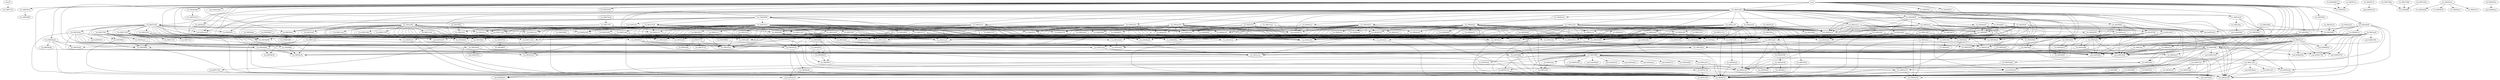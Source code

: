 digraph code {
  "0x08048168" [label="entry0"];
  "0x08048168" -> "0x0805f15b";
  "0x0805f15b" [label="fcn.0805f15b"];
  "0x0805845c" [label="main"];
  "0x0805845c" -> "0x080598c4";
  "0x080598c4" [label="fcn.080598c4"];
  "0x0805845c" -> "0x0805905c";
  "0x0805905c" [label="fcn.0805905c"];
  "0x0805845c" -> "0x08059294";
  "0x08059294" [label="fcn.08059294"];
  "0x0805845c" -> "0x08058e98";
  "0x08058e98" [label="fcn.08058e98"];
  "0x0805845c" -> "0x0805e7a8";
  "0x0805e7a8" [label="fcn.0805e7a8"];
  "0x0805845c" -> "0x08048239";
  "0x08048239" [label="fcn.08048239"];
  "0x0805845c" -> "0x08058d7c";
  "0x08058d7c" [label="fcn.08058d7c"];
  "0x0805845c" -> "0x080592c4";
  "0x080592c4" [label="fcn.080592c4"];
  "0x0805845c" -> "0x0805eccc";
  "0x0805eccc" [label="unk.0x805eccc"];
  "0x0805845c" -> "0x0805920c";
  "0x0805920c" [label="fcn.0805920c"];
  "0x0805845c" -> "0x0805914c";
  "0x0805914c" [label="fcn.0805914c"];
  "0x0805845c" -> "0x0805d494";
  "0x0805d494" [label="unk.0x805d494"];
  "0x0805845c" -> "0x08059878";
  "0x08059878" [label="fcn.08059878"];
  "0x0805845c" -> "0x08058da4";
  "0x08058da4" [label="fcn.08058da4"];
  "0x0805845c" -> "0x080599a4";
  "0x080599a4" [label="fcn.080599a4"];
  "0x0805845c" -> "0x0805abc8";
  "0x0805abc8" [label="fcn.0805abc8"];
  "0x0805845c" -> "0x0805b444";
  "0x0805b444" [label="fcn.0805b444"];
  "0x0805845c" -> "0x0805aafc";
  "0x0805aafc" [label="fcn.0805aafc"];
  "0x0805845c" -> "0x08059768";
  "0x08059768" [label="fcn.08059768"];
  "0x0805845c" -> "0x0805acc0";
  "0x0805acc0" [label="fcn.0805acc0"];
  "0x0805845c" -> "0x08057065";
  "0x08057065" [label="fcn.08057065"];
  "0x0805845c" -> "0x080580d9";
  "0x080580d9" [label="fcn.080580d9"];
  "0x0805845c" -> "0x0805eda0";
  "0x0805eda0" [label="unk.0x805eda0"];
  "0x0805845c" -> "0x08058452";
  "0x08058452" [label="fcn.08058452"];
  "0x0805845c" -> "0x0804898f";
  "0x0804898f" [label="fcn.0804898f"];
  "0x0805845c" -> "0x0805d5ce";
  "0x0805d5ce" [label="fcn.0805d5ce"];
  "0x0805845c" -> "0x08048368";
  "0x08048368" [label="fcn.08048368"];
  "0x0805845c" -> "0x0805b284";
  "0x0805b284" [label="fcn.0805b284"];
  "0x0805845c" -> "0x0805932c";
  "0x0805932c" [label="fcn.0805932c"];
  "0x0805845c" -> "0x0805b4ec";
  "0x0805b4ec" [label="fcn.0805b4ec"];
  "0x0805845c" -> "0x0805b238";
  "0x0805b238" [label="fcn.0805b238"];
  "0x0805845c" -> "0x0804e0df";
  "0x0804e0df" [label="fcn.0804e0df"];
  "0x0805845c" -> "0x0805e3d1";
  "0x0805e3d1" [label="fcn.0805e3d1"];
  "0x0805845c" -> "0x08049263";
  "0x08049263" [label="fcn.08049263"];
  "0x08048110" [label="fcn.08048110"];
  "0x08048110" -> "0x08048120";
  "0x08048120" [label="unk.0x8048120"];
  "0x080592e0" [label="fcn.080592e0"];
  "0x080592e0" -> "0x0805973c";
  "0x0805973c" [label="fcn.0805973c"];
  "0x08048413" [label="fcn.08048413"];
  "0x08048413" -> "0x080592e0";
  "0x080592e0" [label="fcn.080592e0"];
  "0x08048455" [label="fcn.08048455"];
  "0x08048455" -> "0x08048413";
  "0x08048413" [label="fcn.08048413"];
  "0x0804852f" [label="fcn.0804852f"];
  "0x0804852f" -> "0x08048455";
  "0x08048455" [label="fcn.08048455"];
  "0x0804852f" -> "0x08048413";
  "0x08048413" [label="fcn.08048413"];
  "0x0804866e" [label="fcn.0804866e"];
  "0x0804866e" -> "0x08048455";
  "0x08048455" [label="fcn.08048455"];
  "0x0804866e" -> "0x0804852f";
  "0x0804852f" [label="fcn.0804852f"];
  "0x0804866e" -> "0x08048413";
  "0x08048413" [label="fcn.08048413"];
  "0x0805d36c" [label="fcn.0805d36c"];
  "0x0805d36c" -> "0x0805f438";
  "0x0805f438" [label="fcn.0805f438"];
  "0x08058ff4" [label="fcn.08058ff4"];
  "0x08058ff4" -> "0x0805973c";
  "0x0805973c" [label="fcn.0805973c"];
  "0x08058e5c" [label="fcn.08058e5c"];
  "0x08058e5c" -> "0x08058ee8";
  "0x08058ee8" [label="fcn.08058ee8"];
  "0x08058ee8" [label="fcn.08058ee8"];
  "0x08058ee8" -> "0x0805973c";
  "0x0805973c" [label="fcn.0805973c"];
  "0x08058d18" [label="fcn.08058d18"];
  "0x08058d18" -> "0x0805973c";
  "0x0805973c" [label="fcn.0805973c"];
  "0x08058d48" [label="fcn.08058d48"];
  "0x08058d48" -> "0x0805973c";
  "0x0805973c" [label="fcn.0805973c"];
  "0x08058cf0" [label="fcn.08058cf0"];
  "0x08058cf0" -> "0x0805973c";
  "0x0805973c" [label="fcn.0805973c"];
  "0x0805923c" [label="fcn.0805923c"];
  "0x0805923c" -> "0x0805973c";
  "0x0805973c" [label="fcn.0805973c"];
  "0x080592c4" [label="fcn.080592c4"];
  "0x080592c4" -> "0x0805f900";
  "0x0805f900" [label="fcn.0805f900"];
  "0x0805909c" [label="fcn.0805909c"];
  "0x0805909c" -> "0x0805973c";
  "0x0805973c" [label="fcn.0805973c"];
  "0x08058c58" [label="fcn.08058c58"];
  "0x08058c58" -> "0x08058cb0";
  "0x08058cb0" [label="fcn.08058cb0"];
  "0x08058c58" -> "0x0805973c";
  "0x0805973c" [label="fcn.0805973c"];
  "0x08049193" [label="fcn.08049193"];
  "0x08049193" -> "0x0805c834";
  "0x0805c834" [label="fcn.0805c834"];
  "0x0805d260" [label="fcn.0805d260"];
  "0x0805d260" -> "0x0805f438";
  "0x0805f438" [label="fcn.0805f438"];
  "0x0805910c" [label="fcn.0805910c"];
  "0x0805910c" -> "0x0805973c";
  "0x0805973c" [label="fcn.0805973c"];
  "0x0805d2b8" [label="fcn.0805d2b8"];
  "0x0805d2b8" -> "0x0805f438";
  "0x0805f438" [label="fcn.0805f438"];
  "0x0804906c" [label="fcn.0804906c"];
  "0x0804906c" -> "0x0804906c";
  "0x0804906c" [label="fcn.0804906c"];
  "0x0804906c" -> "0x0805932c";
  "0x0805932c" [label="fcn.0805932c"];
  "0x0805c834" [label="fcn.0805c834"];
  "0x0805c834" -> "0x08060ec0";
  "0x08060ec0" [label="fcn.08060ec0"];
  "0x0804898f" [label="fcn.0804898f"];
  "0x0804898f" -> "0x0805d5ce";
  "0x0805d5ce" [label="fcn.0805d5ce"];
  "0x0804898f" -> "0x0805b1e0";
  "0x0805b1e0" [label="fcn.0805b1e0"];
  "0x0804898f" -> "0x0804866e";
  "0x0804866e" [label="fcn.0804866e"];
  "0x0804898f" -> "0x0805d36c";
  "0x0805d36c" [label="fcn.0805d36c"];
  "0x0804898f" -> "0x0805e3d1";
  "0x0805e3d1" [label="fcn.0805e3d1"];
  "0x0805d2f4" [label="fcn.0805d2f4"];
  "0x0805d2f4" -> "0x0805f438";
  "0x0805f438" [label="fcn.0805f438"];
  "0x08058d7c" [label="fcn.08058d7c"];
  "0x08058d7c" -> "0x0805973c";
  "0x0805973c" [label="fcn.0805973c"];
  "0x0805c85c" [label="fcn.0805c85c"];
  "0x0805c85c" -> "0x0805fa6c";
  "0x0805fa6c" [label="fcn.0805fa6c"];
  "0x0805c85c" -> "0x0805c88c";
  "0x0805c88c" [label="fcn.0805c88c"];
  "0x0805c88c" [label="fcn.0805c88c"];
  "0x0805c88c" -> "0x0805973c";
  "0x0805973c" [label="fcn.0805973c"];
  "0x0805c88c" -> "0x080619c8";
  "0x080619c8" [label="unk.0x80619c8"];
  "0x0805c88c" -> "0x0806058c";
  "0x0806058c" [label="unk.0x806058c"];
  "0x0805c88c" -> "0x08060ec0";
  "0x08060ec0" [label="fcn.08060ec0"];
  "0x0805c88c" -> "0x08061784";
  "0x08061784" [label="unk.0x8061784"];
  "0x0805c88c" -> "0x0805f0e6";
  "0x0805f0e6" [label="unk.0x805f0e6"];
  "0x0805c88c" -> "0x0805f0e3";
  "0x0805f0e3" [label="unk.0x805f0e3"];
  "0x0805c88c" -> "0x08061030";
  "0x08061030" [label="unk.0x8061030"];
  "0x0805c88c" -> "0x0805e3d1";
  "0x0805e3d1" [label="fcn.0805e3d1"];
  "0x0805c88c" -> "0x0805b1b8";
  "0x0805b1b8" [label="fcn.0805b1b8"];
  "0x0805c88c" -> "0x0805b190";
  "0x0805b190" [label="fcn.0805b190"];
  "0x08059294" [label="fcn.08059294"];
  "0x08059294" -> "0x0805973c";
  "0x0805973c" [label="fcn.0805973c"];
  "0x0805966b" [label="fcn.0805966b"];
  "0x0805966b" -> "0x0805ab50";
  "0x0805ab50" [label="fcn.0805ab50"];
  "0x0805966b" -> "0x08059940";
  "0x08059940" [label="fcn.08059940"];
  "0x0805966b" -> "0x08059e5c";
  "0x08059e5c" [label="fcn.08059e5c"];
  "0x0805966b" -> "0x0805b4d0";
  "0x0805b4d0" [label="fcn.0805b4d0"];
  "0x0805966b" -> "0x0805b028";
  "0x0805b028" [label="fcn.0805b028"];
  "0x0805966b" -> "0x0805ac2c";
  "0x0805ac2c" [label="fcn.0805ac2c"];
  "0x0805966b" -> "0x0805eccc";
  "0x0805eccc" [label="unk.0x805eccc"];
  "0x08059940" [label="fcn.08059940"];
  "0x08059940" -> "0x08059e5c";
  "0x08059e5c" [label="fcn.08059e5c"];
  "0x08059e5c" [label="fcn.08059e5c"];
  "0x08059e5c" -> "0x0805f0e6";
  "0x0805f0e6" [label="unk.0x805f0e6"];
  "0x08059e5c" -> "0x0805f0e3";
  "0x0805f0e3" [label="unk.0x805f0e3"];
  "0x08059e5c" -> "0x0805fcd0";
  "0x0805fcd0" [label="unk.0x805fcd0"];
  "0x08059e5c" -> "0x08059f84";
  "0x08059f84" [label="fcn.08059f84"];
  "0x0805d3a0" [label="fcn.0805d3a0"];
  "0x0805d3a0" -> "0x0805f438";
  "0x0805f438" [label="fcn.0805f438"];
  "0x080599a4" [label="fcn.080599a4"];
  "0x080599a4" -> "0x08059a38";
  "0x08059a38" [label="fcn.08059a38"];
  "0x08059a38" [label="fcn.08059a38"];
  "0x08059a38" -> "0x08059d8f";
  "0x08059d8f" [label="fcn.08059d8f"];
  "0x08059a38" -> "0x08059f84";
  "0x08059f84" [label="fcn.08059f84"];
  "0x08059d8f" [label="fcn.08059d8f"];
  "0x08059d8f" -> "0x0805b190";
  "0x0805b190" [label="fcn.0805b190"];
  "0x08059f84" [label="fcn.08059f84"];
  "0x08059f84" -> "0x0805a53c";
  "0x0805a53c" [label="fcn.0805a53c"];
  "0x08059f84" -> "0x0805b254";
  "0x0805b254" [label="fcn.0805b254"];
  "0x08059f84" -> "0x0805fbe4";
  "0x0805fbe4" [label="unk.0x805fbe4"];
  "0x08059f84" -> "0x0805a5ac";
  "0x0805a5ac" [label="fcn.0805a5ac"];
  "0x08059f84" -> "0x0805a72d";
  "0x0805a72d" [label="fcn.0805a72d"];
  "0x08059f84" -> "0x0805a5f0";
  "0x0805a5f0" [label="fcn.0805a5f0"];
  "0x08059f84" -> "0x0805fdd0";
  "0x0805fdd0" [label="unk.0x805fdd0"];
  "0x08059f84" -> "0x0805fd78";
  "0x0805fd78" [label="unk.0x805fd78"];
  "0x08059f84" -> "0x0805fe10";
  "0x0805fe10" [label="unk.0x805fe10"];
  "0x08059f84" -> "0x0805fee0";
  "0x0805fee0" [label="unk.0x805fee0"];
  "0x08059f84" -> "0x0805fabc";
  "0x0805fabc" [label="unk.0x805fabc"];
  "0x08059f84" -> "0x0805fa74";
  "0x0805fa74" [label="unk.0x805fa74"];
  "0x08059f84" -> "0x0805b268";
  "0x0805b268" [label="fcn.0805b268"];
  "0x08059f84" -> "0x0805973c";
  "0x0805973c" [label="fcn.0805973c"];
  "0x08059f84" -> "0x0805b354";
  "0x0805b354" [label="fcn.0805b354"];
  "0x08059f84" -> "0x08059ee4";
  "0x08059ee4" [label="fcn.08059ee4"];
  "0x08059f84" -> "0x0805b0e4";
  "0x0805b0e4" [label="fcn.0805b0e4"];
  "0x080498d7" [label="fcn.080498d7"];
  "0x080498d7" -> "0x0805c85c";
  "0x0805c85c" [label="fcn.0805c85c"];
  "0x080498d7" -> "0x0805b42c";
  "0x0805b42c" [label="fcn.0805b42c"];
  "0x080498d7" -> "0x0805b598";
  "0x0805b598" [label="fcn.0805b598"];
  "0x080498d7" -> "0x0805d420";
  "0x0805d420" [label="unk.0x805d420"];
  "0x080498d7" -> "0x0805d3e4";
  "0x0805d3e4" [label="fcn.0805d3e4"];
  "0x080498d7" -> "0x0805d260";
  "0x0805d260" [label="fcn.0805d260"];
  "0x080491f9" [label="fcn.080491f9"];
  "0x080491f9" -> "0x080482a8";
  "0x080482a8" [label="fcn.080482a8"];
  "0x0804953e" [label="fcn.0804953e"];
  "0x0804953e" -> "0x0805b5b9";
  "0x0805b5b9" [label="fcn.0805b5b9"];
  "0x0804953e" -> "0x080482a8";
  "0x080482a8" [label="fcn.080482a8"];
  "0x08049790" [label="fcn.08049790"];
  "0x08049790" -> "0x080482a8";
  "0x080482a8" [label="fcn.080482a8"];
  "0x0805b4ec" [label="fcn.0805b4ec"];
  "0x0805b4ec" -> "0x08060688";
  "0x08060688" [label="fcn.08060688"];
  "0x080496d8" [label="fcn.080496d8"];
  "0x080496d8" -> "0x0805b598";
  "0x0805b598" [label="fcn.0805b598"];
  "0x080496d8" -> "0x0805d5ce";
  "0x0805d5ce" [label="fcn.0805d5ce"];
  "0x080496d8" -> "0x0804956a";
  "0x0804956a" [label="fcn.0804956a"];
  "0x080496d8" -> "0x0805e3d1";
  "0x0805e3d1" [label="fcn.0805e3d1"];
  "0x08049814" [label="fcn.08049814"];
  "0x08049814" -> "0x080482a8";
  "0x080482a8" [label="fcn.080482a8"];
  "0x08049609" [label="fcn.08049609"];
  "0x08049609" -> "0x0805b598";
  "0x0805b598" [label="fcn.0805b598"];
  "0x08059878" [label="fcn.08059878"];
  "0x08059878" -> "0x08059ae8";
  "0x08059ae8" [label="fcn.08059ae8"];
  "0x08059ae8" [label="fcn.08059ae8"];
  "0x08059ae8" -> "0x0805973c";
  "0x0805973c" [label="fcn.0805973c"];
  "0x08059ae8" -> "0x0805e3d1";
  "0x0805e3d1" [label="fcn.0805e3d1"];
  "0x08059ae8" -> "0x0805d5ce";
  "0x0805d5ce" [label="fcn.0805d5ce"];
  "0x08059ae8" -> "0x08059d8f";
  "0x08059d8f" [label="fcn.08059d8f"];
  "0x08059ae8" -> "0x08058c58";
  "0x08058c58" [label="fcn.08058c58"];
  "0x08059ae8" -> "0x08058f90";
  "0x08058f90" [label="fcn.08058f90"];
  "0x08059ae8" -> "0x0805b508";
  "0x0805b508" [label="fcn.0805b508"];
  "0x08059ae8" -> "0x0805f0e6";
  "0x0805f0e6" [label="unk.0x805f0e6"];
  "0x08059ae8" -> "0x0805f0e3";
  "0x0805f0e3" [label="unk.0x805f0e3"];
  "0x0805b028" [label="fcn.0805b028"];
  "0x0805b028" -> "0x0805fcd0";
  "0x0805fcd0" [label="unk.0x805fcd0"];
  "0x0805b028" -> "0x08059e30";
  "0x08059e30" [label="fcn.08059e30"];
  "0x0805b028" -> "0x0805fb64";
  "0x0805fb64" [label="fcn.0805fb64"];
  "0x0805ac2c" [label="fcn.0805ac2c"];
  "0x0805ac2c" -> "0x0805b028";
  "0x0805b028" [label="fcn.0805b028"];
  "0x0805ac2c" -> "0x0805f0e6";
  "0x0805f0e6" [label="unk.0x805f0e6"];
  "0x0805ac2c" -> "0x0805f0e3";
  "0x0805f0e3" [label="unk.0x805f0e3"];
  "0x08059768" [label="fcn.08059768"];
  "0x08059768" -> "0x0805f0e6";
  "0x0805f0e6" [label="unk.0x805f0e6"];
  "0x08059768" -> "0x0805f0e3";
  "0x0805f0e3" [label="unk.0x805f0e3"];
  "0x08059768" -> "0x0805ae6c";
  "0x0805ae6c" [label="fcn.0805ae6c"];
  "0x08059768" -> "0x08058d18";
  "0x08058d18" [label="fcn.08058d18"];
  "0x08059768" -> "0x0805e3d1";
  "0x0805e3d1" [label="fcn.0805e3d1"];
  "0x08059768" -> "0x0805ad88";
  "0x0805ad88" [label="fcn.0805ad88"];
  "0x08049439" [label="fcn.08049439"];
  "0x08049439" -> "0x08058d7c";
  "0x08058d7c" [label="fcn.08058d7c"];
  "0x08049439" -> "0x0805d5ce";
  "0x0805d5ce" [label="fcn.0805d5ce"];
  "0x08049439" -> "0x0805e3d1";
  "0x0805e3d1" [label="fcn.0805e3d1"];
  "0x0805ad20" [label="fcn.0805ad20"];
  "0x0805ad20" -> "0x0805f0e6";
  "0x0805f0e6" [label="unk.0x805f0e6"];
  "0x0805ad20" -> "0x0805f0e3";
  "0x0805f0e3" [label="unk.0x805f0e3"];
  "0x0805ad20" -> "0x0805b118";
  "0x0805b118" [label="fcn.0805b118"];
  "0x0804b8ab" [label="fcn.0804b8ab"];
  "0x0804b8ab" -> "0x0805b5a5";
  "0x0805b5a5" [label="fcn.0805b5a5"];
  "0x0804b911" [label="fcn.0804b911"];
  "0x0804b911" -> "0x080482a8";
  "0x080482a8" [label="fcn.080482a8"];
  "0x0804b911" -> "0x0805b598";
  "0x0805b598" [label="fcn.0805b598"];
  "0x0804b842" [label="fcn.0804b842"];
  "0x0804b842" -> "0x080482a8";
  "0x080482a8" [label="fcn.080482a8"];
  "0x0804b9a2" [label="fcn.0804b9a2"];
  "0x0804b9a2" -> "0x08049439";
  "0x08049439" [label="fcn.08049439"];
  "0x0804b9a2" -> "0x0805b598";
  "0x0805b598" [label="fcn.0805b598"];
  "0x0804b9a2" -> "0x0805c834";
  "0x0805c834" [label="fcn.0805c834"];
  "0x0804b9a2" -> "0x0805d420";
  "0x0805d420" [label="unk.0x805d420"];
  "0x0804b9a2" -> "0x0805ad20";
  "0x0805ad20" [label="fcn.0805ad20"];
  "0x0804b9a2" -> "0x0805eccc";
  "0x0805eccc" [label="unk.0x805eccc"];
  "0x0804b9a2" -> "0x0805b1e0";
  "0x0805b1e0" [label="fcn.0805b1e0"];
  "0x0804b9a2" -> "0x0804b8ab";
  "0x0804b8ab" [label="fcn.0804b8ab"];
  "0x0804b9a2" -> "0x0804b911";
  "0x0804b911" [label="fcn.0804b911"];
  "0x0804b9a2" -> "0x0804956a";
  "0x0804956a" [label="fcn.0804956a"];
  "0x0804b9a2" -> "0x0804b842";
  "0x0804b842" [label="fcn.0804b842"];
  "0x0804b9a2" -> "0x080482a8";
  "0x080482a8" [label="fcn.080482a8"];
  "0x0804b9a2" -> "0x0805d3e4";
  "0x0805d3e4" [label="fcn.0805d3e4"];
  "0x0804b9a2" -> "0x08059294";
  "0x08059294" [label="fcn.08059294"];
  "0x0804b9a2" -> "0x08048239";
  "0x08048239" [label="fcn.08048239"];
  "0x0804b9a2" -> "0x0805b190";
  "0x0805b190" [label="fcn.0805b190"];
  "0x0804b9a2" -> "0x0805b5a5";
  "0x0805b5a5" [label="fcn.0805b5a5"];
  "0x0804b9a2" -> "0x0805d3a0";
  "0x0805d3a0" [label="fcn.0805d3a0"];
  "0x08058e98" [label="fcn.08058e98"];
  "0x08058e98" -> "0x0805973c";
  "0x0805973c" [label="fcn.0805973c"];
  "0x0804c21a" [label="fcn.0804c21a"];
  "0x0804c21a" -> "0x08059294";
  "0x08059294" [label="fcn.08059294"];
  "0x0804c21a" -> "0x08058e98";
  "0x08058e98" [label="fcn.08058e98"];
  "0x0804c21a" -> "0x0805e7a8";
  "0x0805e7a8" [label="fcn.0805e7a8"];
  "0x0804c21a" -> "0x0805e6a4";
  "0x0805e6a4" [label="fcn.0805e6a4"];
  "0x0804c263" [label="fcn.0804c263"];
  "0x0804c263" -> "0x08059294";
  "0x08059294" [label="fcn.08059294"];
  "0x0804c263" -> "0x0805e7a8";
  "0x0805e7a8" [label="fcn.0805e7a8"];
  "0x0804c263" -> "0x0805e6a4";
  "0x0805e6a4" [label="fcn.0805e6a4"];
  "0x0805c00f" [label="fcn.0805c00f"];
  "0x0805c00f" -> "0x0805b1e0";
  "0x0805b1e0" [label="fcn.0805b1e0"];
  "0x0805c00f" -> "0x0805eb8c";
  "0x0805eb8c" [label="unk.0x805eb8c"];
  "0x0805c00f" -> "0x0805973c";
  "0x0805973c" [label="fcn.0805973c"];
  "0x0805c00f" -> "0x0805d420";
  "0x0805d420" [label="unk.0x805d420"];
  "0x0805c00f" -> "0x08058d18";
  "0x08058d18" [label="fcn.08058d18"];
  "0x0805c00f" -> "0x0805bfec";
  "0x0805bfec" [label="fcn.0805bfec"];
  "0x08059890" [label="fcn.08059890"];
  "0x08059890" -> "0x08059940";
  "0x08059940" [label="fcn.08059940"];
  "0x08059024" [label="fcn.08059024"];
  "0x08059024" -> "0x0805973c";
  "0x0805973c" [label="fcn.0805973c"];
  "0x0805bfec" [label="fcn.0805bfec"];
  "0x0805bfec" -> "0x0805e3d1";
  "0x0805e3d1" [label="fcn.0805e3d1"];
  "0x0804dc13" [label="fcn.0804dc13"];
  "0x0804dc13" -> "0x0805b598";
  "0x0805b598" [label="fcn.0805b598"];
  "0x0804dc81" [label="fcn.0804dc81"];
  "0x0804dc81" -> "0x0805b598";
  "0x0805b598" [label="fcn.0805b598"];
  "0x0804dcef" [label="fcn.0804dcef"];
  "0x0804dcef" -> "0x0805b598";
  "0x0805b598" [label="fcn.0805b598"];
  "0x0804dcef" -> "0x0805b190";
  "0x0805b190" [label="fcn.0805b190"];
  "0x0804a0a5" [label="fcn.0804a0a5"];
  "0x0804a0a5" -> "0x080482a8";
  "0x080482a8" [label="fcn.080482a8"];
  "0x0804a0a5" -> "0x0805b598";
  "0x0805b598" [label="fcn.0805b598"];
  "0x0804a0a5" -> "0x08049193";
  "0x08049193" [label="fcn.08049193"];
  "0x0804a0a5" -> "0x0805d420";
  "0x0805d420" [label="unk.0x805d420"];
  "0x0804a0a5" -> "0x0804898f";
  "0x0804898f" [label="fcn.0804898f"];
  "0x0804a0a5" -> "0x0805d5ce";
  "0x0805d5ce" [label="fcn.0805d5ce"];
  "0x0804a0a5" -> "0x080491f9";
  "0x080491f9" [label="fcn.080491f9"];
  "0x0804a0a5" -> "0x08059294";
  "0x08059294" [label="fcn.08059294"];
  "0x0804a0a5" -> "0x0805d3a0";
  "0x0805d3a0" [label="fcn.0805d3a0"];
  "0x0804a0a5" -> "0x0805f074";
  "0x0805f074" [label="unk.0x805f074"];
  "0x0804a0a5" -> "0x0805d3e4";
  "0x0805d3e4" [label="fcn.0805d3e4"];
  "0x0804a0a5" -> "0x0805e7a8";
  "0x0805e7a8" [label="fcn.0805e7a8"];
  "0x0804a0a5" -> "0x0805e6a4";
  "0x0805e6a4" [label="fcn.0805e6a4"];
  "0x0804a0a5" -> "0x08048239";
  "0x08048239" [label="fcn.08048239"];
  "0x0804a0a5" -> "0x0804953e";
  "0x0804953e" [label="fcn.0804953e"];
  "0x0804a0a5" -> "0x0805b5a5";
  "0x0805b5a5" [label="fcn.0805b5a5"];
  "0x0804a0a5" -> "0x08049790";
  "0x08049790" [label="fcn.08049790"];
  "0x0804a0a5" -> "0x0804956a";
  "0x0804956a" [label="fcn.0804956a"];
  "0x0804dace" [label="fcn.0804dace"];
  "0x0804dace" -> "0x0805c00f";
  "0x0805c00f" [label="fcn.0805c00f"];
  "0x0804dace" -> "0x0805d5ce";
  "0x0805d5ce" [label="fcn.0805d5ce"];
  "0x0804dace" -> "0x080491f9";
  "0x080491f9" [label="fcn.080491f9"];
  "0x0804dace" -> "0x08059294";
  "0x08059294" [label="fcn.08059294"];
  "0x0804dace" -> "0x0805d3a0";
  "0x0805d3a0" [label="fcn.0805d3a0"];
  "0x0804dace" -> "0x0805f074";
  "0x0805f074" [label="unk.0x805f074"];
  "0x0804a5a1" [label="fcn.0804a5a1"];
  "0x0804a5a1" -> "0x080482a8";
  "0x080482a8" [label="fcn.080482a8"];
  "0x0804a5a1" -> "0x0805b598";
  "0x0805b598" [label="fcn.0805b598"];
  "0x0804a5a1" -> "0x08049193";
  "0x08049193" [label="fcn.08049193"];
  "0x0804a5a1" -> "0x0805d420";
  "0x0805d420" [label="unk.0x805d420"];
  "0x0804a5a1" -> "0x0805d3e4";
  "0x0805d3e4" [label="fcn.0805d3e4"];
  "0x0804a5a1" -> "0x0804953e";
  "0x0804953e" [label="fcn.0804953e"];
  "0x0804a5a1" -> "0x0805b5a5";
  "0x0805b5a5" [label="fcn.0805b5a5"];
  "0x0804a5a1" -> "0x08049790";
  "0x08049790" [label="fcn.08049790"];
  "0x0804a5a1" -> "0x0805b4ec";
  "0x0805b4ec" [label="fcn.0805b4ec"];
  "0x0804a5a1" -> "0x0804898f";
  "0x0804898f" [label="fcn.0804898f"];
  "0x0804a5a1" -> "0x080496d8";
  "0x080496d8" [label="fcn.080496d8"];
  "0x0804a5a1" -> "0x0804956a";
  "0x0804956a" [label="fcn.0804956a"];
  "0x0804a5a1" -> "0x08059294";
  "0x08059294" [label="fcn.08059294"];
  "0x0804a5a1" -> "0x0805d3a0";
  "0x0805d3a0" [label="fcn.0805d3a0"];
  "0x08049ef6" [label="fcn.08049ef6"];
  "0x08049ef6" -> "0x08059294";
  "0x08059294" [label="fcn.08059294"];
  "0x08049ef6" -> "0x0805b190";
  "0x0805b190" [label="fcn.0805b190"];
  "0x08049ef6" -> "0x0805e6a4";
  "0x0805e6a4" [label="fcn.0805e6a4"];
  "0x08049ef6" -> "0x080599a4";
  "0x080599a4" [label="fcn.080599a4"];
  "0x08049ef6" -> "0x08058d7c";
  "0x08058d7c" [label="fcn.08058d7c"];
  "0x08049ef6" -> "0x080498d7";
  "0x080498d7" [label="fcn.080498d7"];
  "0x08049ef6" -> "0x080592e0";
  "0x080592e0" [label="fcn.080592e0"];
  "0x08049ef6" -> "0x0805909c";
  "0x0805909c" [label="fcn.0805909c"];
  "0x08049ef6" -> "0x08058d18";
  "0x08058d18" [label="fcn.08058d18"];
  "0x08049ef6" -> "0x0805eccc";
  "0x0805eccc" [label="unk.0x805eccc"];
  "0x08049d47" [label="fcn.08049d47"];
  "0x08049d47" -> "0x08059294";
  "0x08059294" [label="fcn.08059294"];
  "0x08049d47" -> "0x0805b190";
  "0x0805b190" [label="fcn.0805b190"];
  "0x08049d47" -> "0x0805e6a4";
  "0x0805e6a4" [label="fcn.0805e6a4"];
  "0x08049d47" -> "0x080599a4";
  "0x080599a4" [label="fcn.080599a4"];
  "0x08049d47" -> "0x08058d7c";
  "0x08058d7c" [label="fcn.08058d7c"];
  "0x08049d47" -> "0x080498d7";
  "0x080498d7" [label="fcn.080498d7"];
  "0x08049d47" -> "0x080592e0";
  "0x080592e0" [label="fcn.080592e0"];
  "0x08049d47" -> "0x0805909c";
  "0x0805909c" [label="fcn.0805909c"];
  "0x08049d47" -> "0x08058d18";
  "0x08058d18" [label="fcn.08058d18"];
  "0x08049d47" -> "0x0805eccc";
  "0x0805eccc" [label="unk.0x805eccc"];
  "0x08049bbf" [label="fcn.08049bbf"];
  "0x08049bbf" -> "0x08059294";
  "0x08059294" [label="fcn.08059294"];
  "0x08049bbf" -> "0x0805e6a4";
  "0x0805e6a4" [label="fcn.0805e6a4"];
  "0x08049bbf" -> "0x080599a4";
  "0x080599a4" [label="fcn.080599a4"];
  "0x08049bbf" -> "0x08058d7c";
  "0x08058d7c" [label="fcn.08058d7c"];
  "0x08049bbf" -> "0x080498d7";
  "0x080498d7" [label="fcn.080498d7"];
  "0x08049bbf" -> "0x080592e0";
  "0x080592e0" [label="fcn.080592e0"];
  "0x08049bbf" -> "0x08058d18";
  "0x08058d18" [label="fcn.08058d18"];
  "0x08049bbf" -> "0x0805eccc";
  "0x0805eccc" [label="unk.0x805eccc"];
  "0x0804be20" [label="fcn.0804be20"];
  "0x0804be20" -> "0x08058e5c";
  "0x08058e5c" [label="fcn.08058e5c"];
  "0x0804be20" -> "0x0805b598";
  "0x0805b598" [label="fcn.0805b598"];
  "0x0804be20" -> "0x08049193";
  "0x08049193" [label="fcn.08049193"];
  "0x0804be20" -> "0x08059294";
  "0x08059294" [label="fcn.08059294"];
  "0x0804be20" -> "0x0805d420";
  "0x0805d420" [label="unk.0x805d420"];
  "0x0804be20" -> "0x08058c58";
  "0x08058c58" [label="fcn.08058c58"];
  "0x0804be20" -> "0x0805d260";
  "0x0805d260" [label="fcn.0805d260"];
  "0x0804be20" -> "0x0805973c";
  "0x0805973c" [label="fcn.0805973c"];
  "0x0804be20" -> "0x08058d18";
  "0x08058d18" [label="fcn.08058d18"];
  "0x0804be20" -> "0x0805910c";
  "0x0805910c" [label="fcn.0805910c"];
  "0x0804be20" -> "0x0805d2b8";
  "0x0805d2b8" [label="fcn.0805d2b8"];
  "0x0804c2e8" [label="fcn.0804c2e8"];
  "0x0804c2e8" -> "0x08058e5c";
  "0x08058e5c" [label="fcn.08058e5c"];
  "0x0804c2e8" -> "0x0805b598";
  "0x0805b598" [label="fcn.0805b598"];
  "0x0804c2e8" -> "0x08049193";
  "0x08049193" [label="fcn.08049193"];
  "0x0804c2e8" -> "0x0805d5ce";
  "0x0805d5ce" [label="fcn.0805d5ce"];
  "0x0804c2e8" -> "0x0805b1e0";
  "0x0805b1e0" [label="fcn.0805b1e0"];
  "0x0804c2e8" -> "0x08059294";
  "0x08059294" [label="fcn.08059294"];
  "0x0804c2e8" -> "0x0805d420";
  "0x0805d420" [label="unk.0x805d420"];
  "0x0804c2e8" -> "0x08058c58";
  "0x08058c58" [label="fcn.08058c58"];
  "0x0804c2e8" -> "0x0805d260";
  "0x0805d260" [label="fcn.0805d260"];
  "0x0804c2e8" -> "0x0805973c";
  "0x0805973c" [label="fcn.0805973c"];
  "0x0804c2e8" -> "0x08058d18";
  "0x08058d18" [label="fcn.08058d18"];
  "0x0804c2e8" -> "0x0805910c";
  "0x0805910c" [label="fcn.0805910c"];
  "0x0804c2e8" -> "0x0805d2b8";
  "0x0805d2b8" [label="fcn.0805d2b8"];
  "0x0804c2e8" -> "0x0804c21a";
  "0x0804c21a" [label="fcn.0804c21a"];
  "0x0804c2e8" -> "0x0804c263";
  "0x0804c263" [label="fcn.0804c263"];
  "0x0804c2e8" -> "0x0805d36c";
  "0x0805d36c" [label="fcn.0805d36c"];
  "0x080499d5" [label="fcn.080499d5"];
  "0x080499d5" -> "0x08059294";
  "0x08059294" [label="fcn.08059294"];
  "0x080499d5" -> "0x0805d420";
  "0x0805d420" [label="unk.0x805d420"];
  "0x080499d5" -> "0x0805966b";
  "0x0805966b" [label="fcn.0805966b"];
  "0x080499d5" -> "0x0805c85c";
  "0x0805c85c" [label="fcn.0805c85c"];
  "0x080499d5" -> "0x08059940";
  "0x08059940" [label="fcn.08059940"];
  "0x080499d5" -> "0x0805eccc";
  "0x0805eccc" [label="unk.0x805eccc"];
  "0x080499d5" -> "0x0805b42c";
  "0x0805b42c" [label="fcn.0805b42c"];
  "0x080499d5" -> "0x0805b598";
  "0x0805b598" [label="fcn.0805b598"];
  "0x080499d5" -> "0x0805b190";
  "0x0805b190" [label="fcn.0805b190"];
  "0x080499d5" -> "0x0805e6a4";
  "0x0805e6a4" [label="fcn.0805e6a4"];
  "0x080499d5" -> "0x0805d3a0";
  "0x0805d3a0" [label="fcn.0805d3a0"];
  "0x080499d5" -> "0x08058cf0";
  "0x08058cf0" [label="fcn.08058cf0"];
  "0x0804cd6d" [label="fcn.0804cd6d"];
  "0x0804cd6d" -> "0x0805d420";
  "0x0805d420" [label="unk.0x805d420"];
  "0x0804cd6d" -> "0x08059294";
  "0x08059294" [label="fcn.08059294"];
  "0x0804cd6d" -> "0x0805c85c";
  "0x0805c85c" [label="fcn.0805c85c"];
  "0x0804cd6d" -> "0x0805b42c";
  "0x0805b42c" [label="fcn.0805b42c"];
  "0x0804cd6d" -> "0x0805d36c";
  "0x0805d36c" [label="fcn.0805d36c"];
  "0x0804cd6d" -> "0x0805d260";
  "0x0805d260" [label="fcn.0805d260"];
  "0x0804cd6d" -> "0x08058d18";
  "0x08058d18" [label="fcn.08058d18"];
  "0x0804cd6d" -> "0x08058cf0";
  "0x08058cf0" [label="fcn.08058cf0"];
  "0x0804ca20" [label="fcn.0804ca20"];
  "0x0804ca20" -> "0x0805d420";
  "0x0805d420" [label="unk.0x805d420"];
  "0x0804ca20" -> "0x08059294";
  "0x08059294" [label="fcn.08059294"];
  "0x0804ca20" -> "0x0805c85c";
  "0x0805c85c" [label="fcn.0805c85c"];
  "0x0804ca20" -> "0x0805b42c";
  "0x0805b42c" [label="fcn.0805b42c"];
  "0x0804ca20" -> "0x0804c21a";
  "0x0804c21a" [label="fcn.0804c21a"];
  "0x0804ca20" -> "0x0805e6a4";
  "0x0805e6a4" [label="fcn.0805e6a4"];
  "0x0804ca20" -> "0x080599a4";
  "0x080599a4" [label="fcn.080599a4"];
  "0x0804ca20" -> "0x0805d36c";
  "0x0805d36c" [label="fcn.0805d36c"];
  "0x0804ca20" -> "0x0805d260";
  "0x0805d260" [label="fcn.0805d260"];
  "0x0804ca20" -> "0x08058d18";
  "0x08058d18" [label="fcn.08058d18"];
  "0x0804ca20" -> "0x08058cf0";
  "0x08058cf0" [label="fcn.08058cf0"];
  "0x0804c8dc" [label="fcn.0804c8dc"];
  "0x0804c8dc" -> "0x0805d420";
  "0x0805d420" [label="unk.0x805d420"];
  "0x0804c8dc" -> "0x08059294";
  "0x08059294" [label="fcn.08059294"];
  "0x0804c8dc" -> "0x0805c85c";
  "0x0805c85c" [label="fcn.0805c85c"];
  "0x0804c8dc" -> "0x0805b42c";
  "0x0805b42c" [label="fcn.0805b42c"];
  "0x0804c8dc" -> "0x0805d36c";
  "0x0805d36c" [label="fcn.0805d36c"];
  "0x0804c8dc" -> "0x0805d260";
  "0x0805d260" [label="fcn.0805d260"];
  "0x0804c8dc" -> "0x08058d18";
  "0x08058d18" [label="fcn.08058d18"];
  "0x0804c8dc" -> "0x08058cf0";
  "0x08058cf0" [label="fcn.08058cf0"];
  "0x08056995" [label="fcn.08056995"];
  "0x08056995" -> "0x08058d7c";
  "0x08058d7c" [label="fcn.08058d7c"];
  "0x08056995" -> "0x0805ef2c";
  "0x0805ef2c" [label="unk.0x805ef2c"];
  "0x08056995" -> "0x08059294";
  "0x08059294" [label="fcn.08059294"];
  "0x08056995" -> "0x08058e98";
  "0x08058e98" [label="fcn.08058e98"];
  "0x08056995" -> "0x0805e7a8";
  "0x0805e7a8" [label="fcn.0805e7a8"];
  "0x08056995" -> "0x08055b5e";
  "0x08055b5e" [label="fcn.08055b5e"];
  "0x08056995" -> "0x08052f85";
  "0x08052f85" [label="fcn.08052f85"];
  "0x08056995" -> "0x08052344";
  "0x08052344" [label="fcn.08052344"];
  "0x08056995" -> "0x08054640";
  "0x08054640" [label="fcn.08054640"];
  "0x08056995" -> "0x0805eda0";
  "0x0805eda0" [label="unk.0x805eda0"];
  "0x08058f5c" [label="fcn.08058f5c"];
  "0x08058f5c" -> "0x0805973c";
  "0x0805973c" [label="fcn.0805973c"];
  "0x0804bde4" [label="fcn.0804bde4"];
  "0x0804bde4" -> "0x0804b9a2";
  "0x0804b9a2" [label="fcn.0804b9a2"];
  "0x0804cecd" [label="fcn.0804cecd"];
  "0x0804cecd" -> "0x08059294";
  "0x08059294" [label="fcn.08059294"];
  "0x0804cecd" -> "0x080599a4";
  "0x080599a4" [label="fcn.080599a4"];
  "0x0804cecd" -> "0x0805e6a4";
  "0x0805e6a4" [label="fcn.0805e6a4"];
  "0x0804cecd" -> "0x08058d7c";
  "0x08058d7c" [label="fcn.08058d7c"];
  "0x0804cecd" -> "0x080498d7";
  "0x080498d7" [label="fcn.080498d7"];
  "0x0804cecd" -> "0x080592e0";
  "0x080592e0" [label="fcn.080592e0"];
  "0x0804cecd" -> "0x0805909c";
  "0x0805909c" [label="fcn.0805909c"];
  "0x0804cecd" -> "0x08058d18";
  "0x08058d18" [label="fcn.08058d18"];
  "0x0804cecd" -> "0x0805eccc";
  "0x0805eccc" [label="unk.0x805eccc"];
  "0x0804b3ec" [label="fcn.0804b3ec"];
  "0x0804b3ec" -> "0x0805d420";
  "0x0805d420" [label="unk.0x805d420"];
  "0x0804b3ec" -> "0x0805b238";
  "0x0805b238" [label="fcn.0805b238"];
  "0x0804b3ec" -> "0x0805b598";
  "0x0805b598" [label="fcn.0805b598"];
  "0x0804b3ec" -> "0x0805c834";
  "0x0805c834" [label="fcn.0805c834"];
  "0x0804b3ec" -> "0x0805c85c";
  "0x0805c85c" [label="fcn.0805c85c"];
  "0x0804b3ec" -> "0x0805d260";
  "0x0805d260" [label="fcn.0805d260"];
  "0x0804b3ec" -> "0x0804898f";
  "0x0804898f" [label="fcn.0804898f"];
  "0x0804b3ec" -> "0x08059878";
  "0x08059878" [label="fcn.08059878"];
  "0x0804b3ec" -> "0x0805d2f4";
  "0x0805d2f4" [label="fcn.0805d2f4"];
  "0x0804b3ec" -> "0x0805b028";
  "0x0805b028" [label="fcn.0805b028"];
  "0x0804b3ec" -> "0x0805ac2c";
  "0x0805ac2c" [label="fcn.0805ac2c"];
  "0x0804b3ec" -> "0x08059768";
  "0x08059768" [label="fcn.08059768"];
  "0x0804b3ec" -> "0x08058d18";
  "0x08058d18" [label="fcn.08058d18"];
  "0x0805abc8" [label="fcn.0805abc8"];
  "0x0805abc8" -> "0x0805f0e6";
  "0x0805f0e6" [label="unk.0x805f0e6"];
  "0x0805abc8" -> "0x0805f0e3";
  "0x0805f0e3" [label="unk.0x805f0e3"];
  "0x0805abc8" -> "0x0805afbc";
  "0x0805afbc" [label="fcn.0805afbc"];
  "0x0804dd63" [label="fcn.0804dd63"];
  "0x0804dd63" -> "0x08049439";
  "0x08049439" [label="fcn.08049439"];
  "0x0804dd63" -> "0x0805d420";
  "0x0805d420" [label="unk.0x805d420"];
  "0x0804dd63" -> "0x0805ad20";
  "0x0805ad20" [label="fcn.0805ad20"];
  "0x0804dd63" -> "0x0805eccc";
  "0x0805eccc" [label="unk.0x805eccc"];
  "0x0804dd63" -> "0x08059294";
  "0x08059294" [label="fcn.08059294"];
  "0x0804dd63" -> "0x08048239";
  "0x08048239" [label="fcn.08048239"];
  "0x0804dd63" -> "0x0805b1e0";
  "0x0805b1e0" [label="fcn.0805b1e0"];
  "0x0804dd63" -> "0x0804b8ab";
  "0x0804b8ab" [label="fcn.0804b8ab"];
  "0x0804dd63" -> "0x0805b284";
  "0x0805b284" [label="fcn.0805b284"];
  "0x0804dd63" -> "0x0804dc13";
  "0x0804dc13" [label="fcn.0804dc13"];
  "0x0804dd63" -> "0x0804dc81";
  "0x0804dc81" [label="fcn.0804dc81"];
  "0x0804dd63" -> "0x0804dcef";
  "0x0804dcef" [label="fcn.0804dcef"];
  "0x0804dd63" -> "0x0805e6a4";
  "0x0805e6a4" [label="fcn.0805e6a4"];
  "0x0804dd63" -> "0x0805b598";
  "0x0805b598" [label="fcn.0805b598"];
  "0x0804dd63" -> "0x0804956a";
  "0x0804956a" [label="fcn.0804956a"];
  "0x0804dd63" -> "0x0805d3e4";
  "0x0805d3e4" [label="fcn.0805d3e4"];
  "0x0804dd63" -> "0x0805d3a0";
  "0x0805d3a0" [label="fcn.0805d3a0"];
  "0x0804dd63" -> "0x080482a8";
  "0x080482a8" [label="fcn.080482a8"];
  "0x0804dd63" -> "0x0805b5a5";
  "0x0805b5a5" [label="fcn.0805b5a5"];
  "0x0804dd63" -> "0x0805f074";
  "0x0805f074" [label="unk.0x805f074"];
  "0x0804c6e4" [label="fcn.0804c6e4"];
  "0x0804c6e4" -> "0x0805d420";
  "0x0805d420" [label="unk.0x805d420"];
  "0x0804c6e4" -> "0x0805eccc";
  "0x0805eccc" [label="unk.0x805eccc"];
  "0x0804c6e4" -> "0x0805c00f";
  "0x0805c00f" [label="fcn.0805c00f"];
  "0x0804c6e4" -> "0x08059890";
  "0x08059890" [label="fcn.08059890"];
  "0x0804c6e4" -> "0x08059294";
  "0x08059294" [label="fcn.08059294"];
  "0x0804c6e4" -> "0x0805e6a4";
  "0x0805e6a4" [label="fcn.0805e6a4"];
  "0x0804c6e4" -> "0x0805d3a0";
  "0x0805d3a0" [label="fcn.0805d3a0"];
  "0x0804c6e4" -> "0x0805973c";
  "0x0805973c" [label="fcn.0805973c"];
  "0x0804c6e4" -> "0x08059024";
  "0x08059024" [label="fcn.08059024"];
  "0x0804c6e4" -> "0x08058d18";
  "0x08058d18" [label="fcn.08058d18"];
  "0x0804c6e4" -> "0x0805bfec";
  "0x0805bfec" [label="fcn.0805bfec"];
  "0x0804ab3f" [label="fcn.0804ab3f"];
  "0x0804ab3f" -> "0x080482a8";
  "0x080482a8" [label="fcn.080482a8"];
  "0x0804ab3f" -> "0x0805b598";
  "0x0805b598" [label="fcn.0805b598"];
  "0x0804ab3f" -> "0x08049193";
  "0x08049193" [label="fcn.08049193"];
  "0x0804ab3f" -> "0x0805d420";
  "0x0805d420" [label="unk.0x805d420"];
  "0x0804ab3f" -> "0x0805d3e4";
  "0x0805d3e4" [label="fcn.0805d3e4"];
  "0x0804ab3f" -> "0x0804953e";
  "0x0804953e" [label="fcn.0804953e"];
  "0x0804ab3f" -> "0x0805b5a5";
  "0x0805b5a5" [label="fcn.0805b5a5"];
  "0x0804ab3f" -> "0x08049790";
  "0x08049790" [label="fcn.08049790"];
  "0x0804ab3f" -> "0x0805e6a4";
  "0x0805e6a4" [label="fcn.0805e6a4"];
  "0x0804ab3f" -> "0x080496d8";
  "0x080496d8" [label="fcn.080496d8"];
  "0x0804ab3f" -> "0x0804956a";
  "0x0804956a" [label="fcn.0804956a"];
  "0x0804ab3f" -> "0x08059294";
  "0x08059294" [label="fcn.08059294"];
  "0x0804ab3f" -> "0x0805d3a0";
  "0x0805d3a0" [label="fcn.0805d3a0"];
  "0x0804aeb9" [label="fcn.0804aeb9"];
  "0x0804aeb9" -> "0x080482a8";
  "0x080482a8" [label="fcn.080482a8"];
  "0x0804aeb9" -> "0x0805b598";
  "0x0805b598" [label="fcn.0805b598"];
  "0x0804aeb9" -> "0x08049193";
  "0x08049193" [label="fcn.08049193"];
  "0x0804aeb9" -> "0x0805d420";
  "0x0805d420" [label="unk.0x805d420"];
  "0x0804aeb9" -> "0x0805d5ce";
  "0x0805d5ce" [label="fcn.0805d5ce"];
  "0x0804aeb9" -> "0x080491f9";
  "0x080491f9" [label="fcn.080491f9"];
  "0x0804aeb9" -> "0x08059294";
  "0x08059294" [label="fcn.08059294"];
  "0x0804aeb9" -> "0x0805d3a0";
  "0x0805d3a0" [label="fcn.0805d3a0"];
  "0x0804aeb9" -> "0x0805f074";
  "0x0805f074" [label="unk.0x805f074"];
  "0x0804aeb9" -> "0x0805d3e4";
  "0x0805d3e4" [label="fcn.0805d3e4"];
  "0x0804aeb9" -> "0x0805e7a8";
  "0x0805e7a8" [label="fcn.0805e7a8"];
  "0x0804aeb9" -> "0x0805e6a4";
  "0x0805e6a4" [label="fcn.0805e6a4"];
  "0x0804aeb9" -> "0x08048239";
  "0x08048239" [label="fcn.08048239"];
  "0x0804aeb9" -> "0x0804953e";
  "0x0804953e" [label="fcn.0804953e"];
  "0x0804aeb9" -> "0x0805b5a5";
  "0x0805b5a5" [label="fcn.0805b5a5"];
  "0x0804aeb9" -> "0x08049814";
  "0x08049814" [label="fcn.08049814"];
  "0x0804aeb9" -> "0x08049609";
  "0x08049609" [label="fcn.08049609"];
  "0x0804aeb9" -> "0x0804956a";
  "0x0804956a" [label="fcn.0804956a"];
  "0x08058f90" [label="fcn.08058f90"];
  "0x08058f90" -> "0x0805973c";
  "0x0805973c" [label="fcn.0805973c"];
  "0x080491ca" [label="fcn.080491ca"];
  "0x080491ca" -> "0x0805932c";
  "0x0805932c" [label="fcn.0805932c"];
  "0x08048dae" [label="fcn.08048dae"];
  "0x08048dae" -> "0x0805909c";
  "0x0805909c" [label="fcn.0805909c"];
  "0x0805c81f" [label="fcn.0805c81f"];
  "0x0805c81f" -> "0x0805c7d0";
  "0x0805c7d0" [label="fcn.0805c7d0"];
  "0x0805c7d0" [label="fcn.0805c7d0"];
  "0x0805c7d0" -> "0x0805fe10";
  "0x0805fe10" [label="unk.0x805fe10"];
  "0x080508c0" [label="fcn.080508c0"];
  "0x080508c0" -> "0x0805910c";
  "0x0805910c" [label="fcn.0805910c"];
  "0x080508c0" -> "0x0805d2f4";
  "0x0805d2f4" [label="fcn.0805d2f4"];
  "0x0805084c" [label="fcn.0805084c"];
  "0x0805084c" -> "0x0805b47c";
  "0x0805b47c" [label="fcn.0805b47c"];
  "0x080509ea" [label="fcn.080509ea"];
  "0x080509ea" -> "0x08058d18";
  "0x08058d18" [label="fcn.08058d18"];
  "0x080509ea" -> "0x0805b1e0";
  "0x0805b1e0" [label="fcn.0805b1e0"];
  "0x08050a5d" [label="fcn.08050a5d"];
  "0x08050a5d" -> "0x0805084c";
  "0x0805084c" [label="fcn.0805084c"];
  "0x08050a78" [label="fcn.08050a78"];
  "0x08050a78" -> "0x0805084c";
  "0x0805084c" [label="fcn.0805084c"];
  "0x08050729" [label="fcn.08050729"];
  "0x08050729" -> "0x0805d36c";
  "0x0805d36c" [label="fcn.0805d36c"];
  "0x0805d28c" [label="fcn.0805d28c"];
  "0x0805d28c" -> "0x0805f438";
  "0x0805f438" [label="fcn.0805f438"];
  "0x08058ec0" [label="fcn.08058ec0"];
  "0x08058ec0" -> "0x0805973c";
  "0x0805973c" [label="fcn.0805973c"];
  "0x08059744" [label="fcn.08059744"];
  "0x08059744" -> "0x0805f8d0";
  "0x0805f8d0" [label="fcn.0805f8d0"];
  "0x08051a4e" [label="fcn.08051a4e"];
  "0x08051a4e" -> "0x08056a36";
  "0x08056a36" [label="fcn.08056a36"];
  "0x08051a4e" -> "0x0805d5ce";
  "0x0805d5ce" [label="fcn.0805d5ce"];
  "0x08051a4e" -> "0x08056b30";
  "0x08056b30" [label="fcn.08056b30"];
  "0x08051204" [label="fcn.08051204"];
  "0x08051204" -> "0x0805973c";
  "0x0805973c" [label="fcn.0805973c"];
  "0x08051204" -> "0x0805d420";
  "0x0805d420" [label="unk.0x805d420"];
  "0x08051204" -> "0x0805b5a5";
  "0x0805b5a5" [label="fcn.0805b5a5"];
  "0x08051204" -> "0x0805b598";
  "0x0805b598" [label="fcn.0805b598"];
  "0x08051204" -> "0x0805d260";
  "0x0805d260" [label="fcn.0805d260"];
  "0x08051204" -> "0x0805d28c";
  "0x0805d28c" [label="fcn.0805d28c"];
  "0x08051204" -> "0x08058d18";
  "0x08058d18" [label="fcn.08058d18"];
  "0x080513d9" [label="fcn.080513d9"];
  "0x080513d9" -> "0x08059294";
  "0x08059294" [label="fcn.08059294"];
  "0x080513d9" -> "0x08058e98";
  "0x08058e98" [label="fcn.08058e98"];
  "0x080513d9" -> "0x08058ec0";
  "0x08058ec0" [label="fcn.08058ec0"];
  "0x080513d9" -> "0x08059744";
  "0x08059744" [label="fcn.08059744"];
  "0x08051eeb" [label="fcn.08051eeb"];
  "0x08051eeb" -> "0x08051426";
  "0x08051426" [label="fcn.08051426"];
  "0x08051eeb" -> "0x0805e6a4";
  "0x0805e6a4" [label="fcn.0805e6a4"];
  "0x08051eeb" -> "0x0805b5a5";
  "0x0805b5a5" [label="fcn.0805b5a5"];
  "0x08051e1c" [label="fcn.08051e1c"];
  "0x08051e1c" -> "0x0805b598";
  "0x0805b598" [label="fcn.0805b598"];
  "0x0805d328" [label="fcn.0805d328"];
  "0x0805d328" -> "0x0805f438";
  "0x0805f438" [label="fcn.0805f438"];
  "0x08052e58" [label="fcn.08052e58"];
  "0x08052e58" -> "0x08058d18";
  "0x08058d18" [label="fcn.08058d18"];
  "0x08052e58" -> "0x0805d420";
  "0x0805d420" [label="unk.0x805d420"];
  "0x08052e58" -> "0x08056b93";
  "0x08056b93" [label="fcn.08056b93"];
  "0x08052e58" -> "0x08058c58";
  "0x08058c58" [label="fcn.08058c58"];
  "0x08052e58" -> "0x0805d260";
  "0x0805d260" [label="fcn.0805d260"];
  "0x08056b60" [label="fcn.08056b60"];
  "0x08056b60" -> "0x08056a36";
  "0x08056a36" [label="fcn.08056a36"];
  "0x08056b60" -> "0x08056b30";
  "0x08056b30" [label="fcn.08056b30"];
  "0x080522d9" [label="fcn.080522d9"];
  "0x080522d9" -> "0x0805d2f4";
  "0x0805d2f4" [label="fcn.0805d2f4"];
  "0x08051b97" [label="fcn.08051b97"];
  "0x08051b97" -> "0x0805de64";
  "0x0805de64" [label="fcn.0805de64"];
  "0x08051b97" -> "0x08051a4e";
  "0x08051a4e" [label="fcn.08051a4e"];
  "0x0805148e" [label="fcn.0805148e"];
  "0x0805148e" -> "0x08051426";
  "0x08051426" [label="fcn.08051426"];
  "0x0805148e" -> "0x0805b5a5";
  "0x0805b5a5" [label="fcn.0805b5a5"];
  "0x080512bb" [label="fcn.080512bb"];
  "0x080512bb" -> "0x08058d18";
  "0x08058d18" [label="fcn.08058d18"];
  "0x080512bb" -> "0x0805d420";
  "0x0805d420" [label="unk.0x805d420"];
  "0x080512bb" -> "0x08056b93";
  "0x08056b93" [label="fcn.08056b93"];
  "0x080512bb" -> "0x08058c58";
  "0x08058c58" [label="fcn.08058c58"];
  "0x080512bb" -> "0x0805d260";
  "0x0805d260" [label="fcn.0805d260"];
  "0x08051cab" [label="fcn.08051cab"];
  "0x08051cab" -> "0x08051426";
  "0x08051426" [label="fcn.08051426"];
  "0x08051199" [label="fcn.08051199"];
  "0x08051199" -> "0x0805d2f4";
  "0x0805d2f4" [label="fcn.0805d2f4"];
  "0x08051625" [label="fcn.08051625"];
  "0x08051625" -> "0x080515fa";
  "0x080515fa" [label="fcn.080515fa"];
  "0x08051625" -> "0x0805d36c";
  "0x0805d36c" [label="fcn.0805d36c"];
  "0x0805188a" [label="fcn.0805188a"];
  "0x0805188a" -> "0x08056ff6";
  "0x08056ff6" [label="fcn.08056ff6"];
  "0x08051990" [label="fcn.08051990"];
  "0x08051990" -> "0x08056ff6";
  "0x08056ff6" [label="fcn.08056ff6"];
  "0x08051b0a" [label="fcn.08051b0a"];
  "0x08051b0a" -> "0x08056ff6";
  "0x08056ff6" [label="fcn.08056ff6"];
  "0x08051d3c" [label="fcn.08051d3c"];
  "0x08051d3c" -> "0x08058d7c";
  "0x08058d7c" [label="fcn.08058d7c"];
  "0x08051d3c" -> "0x0805c81f";
  "0x0805c81f" [label="fcn.0805c81f"];
  "0x08051d3c" -> "0x0804898f";
  "0x0804898f" [label="fcn.0804898f"];
  "0x08051d3c" -> "0x0805eccc";
  "0x0805eccc" [label="unk.0x805eccc"];
  "0x08050dc6" [label="fcn.08050dc6"];
  "0x08050dc6" -> "0x0805e6a4";
  "0x0805e6a4" [label="fcn.0805e6a4"];
  "0x08050dc6" -> "0x0805b5a5";
  "0x0805b5a5" [label="fcn.0805b5a5"];
  "0x0805112e" [label="fcn.0805112e"];
  "0x0805112e" -> "0x0805e6a4";
  "0x0805e6a4" [label="fcn.0805e6a4"];
  "0x08050a3b" [label="fcn.08050a3b"];
  "0x08050a3b" -> "0x080509ea";
  "0x080509ea" [label="fcn.080509ea"];
  "0x080506d8" [label="fcn.080506d8"];
  "0x080506d8" -> "0x08058d18";
  "0x08058d18" [label="fcn.08058d18"];
  "0x080506d8" -> "0x0805b1e0";
  "0x0805b1e0" [label="fcn.0805b1e0"];
  "0x08050982" [label="fcn.08050982"];
  "0x08050982" -> "0x080508c0";
  "0x080508c0" [label="fcn.080508c0"];
  "0x08050982" -> "0x0805084c";
  "0x0805084c" [label="fcn.0805084c"];
  "0x080506bc" [label="fcn.080506bc"];
  "0x080506bc" -> "0x0805c81f";
  "0x0805c81f" [label="fcn.0805c81f"];
  "0x08055774" [label="fcn.08055774"];
  "0x08055774" -> "0x0805d5ce";
  "0x0805d5ce" [label="fcn.0805d5ce"];
  "0x08055774" -> "0x080556fe";
  "0x080556fe" [label="fcn.080556fe"];
  "0x08055774" -> "0x08055735";
  "0x08055735" [label="fcn.08055735"];
  "0x08055774" -> "0x0805e3d1";
  "0x0805e3d1" [label="fcn.0805e3d1"];
  "0x08059960" [label="fcn.08059960"];
  "0x08059960" -> "0x08059a38";
  "0x08059a38" [label="fcn.08059a38"];
  "0x080553fa" [label="fcn.080553fa"];
  "0x080553fa" -> "0x08051426";
  "0x08051426" [label="fcn.08051426"];
  "0x080553fa" -> "0x08059294";
  "0x08059294" [label="fcn.08059294"];
  "0x080553fa" -> "0x0805e7a8";
  "0x0805e7a8" [label="fcn.0805e7a8"];
  "0x080553fa" -> "0x0805e6a4";
  "0x0805e6a4" [label="fcn.0805e6a4"];
  "0x080553fa" -> "0x0805b5a5";
  "0x0805b5a5" [label="fcn.0805b5a5"];
  "0x0805527d" [label="fcn.0805527d"];
  "0x0805527d" -> "0x08058d18";
  "0x08058d18" [label="fcn.08058d18"];
  "0x0805527d" -> "0x0805d420";
  "0x0805d420" [label="unk.0x805d420"];
  "0x0805527d" -> "0x08056b93";
  "0x08056b93" [label="fcn.08056b93"];
  "0x0805527d" -> "0x08058c58";
  "0x08058c58" [label="fcn.08058c58"];
  "0x0805527d" -> "0x0805d3e4";
  "0x0805d3e4" [label="fcn.0805d3e4"];
  "0x0805527d" -> "0x0805d260";
  "0x0805d260" [label="fcn.0805d260"];
  "0x08055643" [label="fcn.08055643"];
  "0x08055643" -> "0x0805b284";
  "0x0805b284" [label="fcn.0805b284"];
  "0x08055643" -> "0x0805d5ce";
  "0x0805d5ce" [label="fcn.0805d5ce"];
  "0x08055a15" [label="fcn.08055a15"];
  "0x08055a15" -> "0x0805d5ce";
  "0x0805d5ce" [label="fcn.0805d5ce"];
  "0x08055a15" -> "0x08055774";
  "0x08055774" [label="fcn.08055774"];
  "0x08055a15" -> "0x08059960";
  "0x08059960" [label="fcn.08059960"];
  "0x08055212" [label="fcn.08055212"];
  "0x08055212" -> "0x0805d2f4";
  "0x0805d2f4" [label="fcn.0805d2f4"];
  "0x08055b5e" [label="fcn.08055b5e"];
  "0x08055b5e" -> "0x08058d7c";
  "0x08058d7c" [label="fcn.08058d7c"];
  "0x08055b5e" -> "0x08051204";
  "0x08051204" [label="fcn.08051204"];
  "0x08055b5e" -> "0x080513d9";
  "0x080513d9" [label="fcn.080513d9"];
  "0x08055b5e" -> "0x08059294";
  "0x08059294" [label="fcn.08059294"];
  "0x08055b5e" -> "0x0805dd70";
  "0x0805dd70" [label="unk.0x805dd70"];
  "0x08055b5e" -> "0x0805d420";
  "0x0805d420" [label="unk.0x805d420"];
  "0x08055b5e" -> "0x0805eccc";
  "0x0805eccc" [label="unk.0x805eccc"];
  "0x08055b5e" -> "0x08058c58";
  "0x08058c58" [label="fcn.08058c58"];
  "0x08055b5e" -> "0x0805d3e4";
  "0x0805d3e4" [label="fcn.0805d3e4"];
  "0x08055b5e" -> "0x08058d18";
  "0x08058d18" [label="fcn.08058d18"];
  "0x08055b5e" -> "0x08051426";
  "0x08051426" [label="fcn.08051426"];
  "0x08055b5e" -> "0x0805b5ac";
  "0x0805b5ac" [label="fcn.0805b5ac"];
  "0x08055b5e" -> "0x0805b598";
  "0x0805b598" [label="fcn.0805b598"];
  "0x08055b5e" -> "0x080553fa";
  "0x080553fa" [label="fcn.080553fa"];
  "0x08055b5e" -> "0x08051dc1";
  "0x08051dc1" [label="fcn.08051dc1"];
  "0x08055b5e" -> "0x08051e1c";
  "0x08051e1c" [label="fcn.08051e1c"];
  "0x08055b5e" -> "0x0805d3a0";
  "0x0805d3a0" [label="fcn.0805d3a0"];
  "0x08055b5e" -> "0x0805973c";
  "0x0805973c" [label="fcn.0805973c"];
  "0x08055b5e" -> "0x0805d328";
  "0x0805d328" [label="fcn.0805d328"];
  "0x08055b5e" -> "0x0805b5b9";
  "0x0805b5b9" [label="fcn.0805b5b9"];
  "0x08055b5e" -> "0x0805b5a5";
  "0x0805b5a5" [label="fcn.0805b5a5"];
  "0x08055b5e" -> "0x0805527d";
  "0x0805527d" [label="fcn.0805527d"];
  "0x08055b5e" -> "0x08056b93";
  "0x08056b93" [label="fcn.08056b93"];
  "0x08055b5e" -> "0x0805910c";
  "0x0805910c" [label="fcn.0805910c"];
  "0x08055b5e" -> "0x0805d2b8";
  "0x0805d2b8" [label="fcn.0805d2b8"];
  "0x08055b5e" -> "0x08056b60";
  "0x08056b60" [label="fcn.08056b60"];
  "0x08055b5e" -> "0x08056a36";
  "0x08056a36" [label="fcn.08056a36"];
  "0x08055b5e" -> "0x0805d36c";
  "0x0805d36c" [label="fcn.0805d36c"];
  "0x08055b5e" -> "0x0805d2f4";
  "0x0805d2f4" [label="fcn.0805d2f4"];
  "0x08055b5e" -> "0x0805b284";
  "0x0805b284" [label="fcn.0805b284"];
  "0x08055b5e" -> "0x08055643";
  "0x08055643" [label="fcn.08055643"];
  "0x08055b5e" -> "0x0805d5ce";
  "0x0805d5ce" [label="fcn.0805d5ce"];
  "0x08055b5e" -> "0x08055a15";
  "0x08055a15" [label="fcn.08055a15"];
  "0x08055b5e" -> "0x0805b238";
  "0x0805b238" [label="fcn.0805b238"];
  "0x08055b5e" -> "0x080599a4";
  "0x080599a4" [label="fcn.080599a4"];
  "0x08055b5e" -> "0x0805b1b8";
  "0x0805b1b8" [label="fcn.0805b1b8"];
  "0x08055b5e" -> "0x08055212";
  "0x08055212" [label="fcn.08055212"];
  "0x08052f85" [label="fcn.08052f85"];
  "0x08052f85" -> "0x08058d7c";
  "0x08058d7c" [label="fcn.08058d7c"];
  "0x08052f85" -> "0x08051204";
  "0x08051204" [label="fcn.08051204"];
  "0x08052f85" -> "0x080513d9";
  "0x080513d9" [label="fcn.080513d9"];
  "0x08052f85" -> "0x08059294";
  "0x08059294" [label="fcn.08059294"];
  "0x08052f85" -> "0x0805dd70";
  "0x0805dd70" [label="unk.0x805dd70"];
  "0x08052f85" -> "0x0805d420";
  "0x0805d420" [label="unk.0x805d420"];
  "0x08052f85" -> "0x0805eccc";
  "0x0805eccc" [label="unk.0x805eccc"];
  "0x08052f85" -> "0x08058c58";
  "0x08058c58" [label="fcn.08058c58"];
  "0x08052f85" -> "0x0805d3e4";
  "0x0805d3e4" [label="fcn.0805d3e4"];
  "0x08052f85" -> "0x08058d18";
  "0x08058d18" [label="fcn.08058d18"];
  "0x08052f85" -> "0x08051426";
  "0x08051426" [label="fcn.08051426"];
  "0x08052f85" -> "0x0805b5ac";
  "0x0805b5ac" [label="fcn.0805b5ac"];
  "0x08052f85" -> "0x0805b598";
  "0x0805b598" [label="fcn.0805b598"];
  "0x08052f85" -> "0x08051b97";
  "0x08051b97" [label="fcn.08051b97"];
  "0x08052f85" -> "0x0805148e";
  "0x0805148e" [label="fcn.0805148e"];
  "0x08052f85" -> "0x08051dc1";
  "0x08051dc1" [label="fcn.08051dc1"];
  "0x08052f85" -> "0x08051e1c";
  "0x08051e1c" [label="fcn.08051e1c"];
  "0x08052f85" -> "0x0805d3a0";
  "0x0805d3a0" [label="fcn.0805d3a0"];
  "0x08052f85" -> "0x0805973c";
  "0x0805973c" [label="fcn.0805973c"];
  "0x08052f85" -> "0x0805d328";
  "0x0805d328" [label="fcn.0805d328"];
  "0x08052f85" -> "0x0805b5b9";
  "0x0805b5b9" [label="fcn.0805b5b9"];
  "0x08052f85" -> "0x0805b5a5";
  "0x0805b5a5" [label="fcn.0805b5a5"];
  "0x08052f85" -> "0x080512bb";
  "0x080512bb" [label="fcn.080512bb"];
  "0x08052f85" -> "0x0805910c";
  "0x0805910c" [label="fcn.0805910c"];
  "0x08052f85" -> "0x0805d2b8";
  "0x0805d2b8" [label="fcn.0805d2b8"];
  "0x08052f85" -> "0x08051cab";
  "0x08051cab" [label="fcn.08051cab"];
  "0x08052f85" -> "0x0805b1b8";
  "0x0805b1b8" [label="fcn.0805b1b8"];
  "0x08052f85" -> "0x08051199";
  "0x08051199" [label="fcn.08051199"];
  "0x08052344" [label="fcn.08052344"];
  "0x08052344" -> "0x08058d7c";
  "0x08058d7c" [label="fcn.08058d7c"];
  "0x08052344" -> "0x08051204";
  "0x08051204" [label="fcn.08051204"];
  "0x08052344" -> "0x080513d9";
  "0x080513d9" [label="fcn.080513d9"];
  "0x08052344" -> "0x08059294";
  "0x08059294" [label="fcn.08059294"];
  "0x08052344" -> "0x0805dd70";
  "0x0805dd70" [label="unk.0x805dd70"];
  "0x08052344" -> "0x0805d420";
  "0x0805d420" [label="unk.0x805d420"];
  "0x08052344" -> "0x0805eccc";
  "0x0805eccc" [label="unk.0x805eccc"];
  "0x08052344" -> "0x08058c58";
  "0x08058c58" [label="fcn.08058c58"];
  "0x08052344" -> "0x0805d3e4";
  "0x0805d3e4" [label="fcn.0805d3e4"];
  "0x08052344" -> "0x08058d18";
  "0x08058d18" [label="fcn.08058d18"];
  "0x08052344" -> "0x08051426";
  "0x08051426" [label="fcn.08051426"];
  "0x08052344" -> "0x0805b5ac";
  "0x0805b5ac" [label="fcn.0805b5ac"];
  "0x08052344" -> "0x0805b598";
  "0x0805b598" [label="fcn.0805b598"];
  "0x08052344" -> "0x08051eeb";
  "0x08051eeb" [label="fcn.08051eeb"];
  "0x08052344" -> "0x08051dc1";
  "0x08051dc1" [label="fcn.08051dc1"];
  "0x08052344" -> "0x08051e1c";
  "0x08051e1c" [label="fcn.08051e1c"];
  "0x08052344" -> "0x0805d3a0";
  "0x0805d3a0" [label="fcn.0805d3a0"];
  "0x08052344" -> "0x0805973c";
  "0x0805973c" [label="fcn.0805973c"];
  "0x08052344" -> "0x0805d328";
  "0x0805d328" [label="fcn.0805d328"];
  "0x08052344" -> "0x0805b5b9";
  "0x0805b5b9" [label="fcn.0805b5b9"];
  "0x08052344" -> "0x0805b5a5";
  "0x0805b5a5" [label="fcn.0805b5a5"];
  "0x08052344" -> "0x08052e58";
  "0x08052e58" [label="fcn.08052e58"];
  "0x08052344" -> "0x08056b93";
  "0x08056b93" [label="fcn.08056b93"];
  "0x08052344" -> "0x0805910c";
  "0x0805910c" [label="fcn.0805910c"];
  "0x08052344" -> "0x0805d2b8";
  "0x0805d2b8" [label="fcn.0805d2b8"];
  "0x08052344" -> "0x08056b60";
  "0x08056b60" [label="fcn.08056b60"];
  "0x08052344" -> "0x08056a36";
  "0x08056a36" [label="fcn.08056a36"];
  "0x08052344" -> "0x0805d36c";
  "0x0805d36c" [label="fcn.0805d36c"];
  "0x08052344" -> "0x0805b1b8";
  "0x0805b1b8" [label="fcn.0805b1b8"];
  "0x08052344" -> "0x080522d9";
  "0x080522d9" [label="fcn.080522d9"];
  "0x08054640" [label="fcn.08054640"];
  "0x08054640" -> "0x08058d7c";
  "0x08058d7c" [label="fcn.08058d7c"];
  "0x08054640" -> "0x0805b598";
  "0x0805b598" [label="fcn.0805b598"];
  "0x08054640" -> "0x0805d5ce";
  "0x0805d5ce" [label="fcn.0805d5ce"];
  "0x08054640" -> "0x0805b1e0";
  "0x0805b1e0" [label="fcn.0805b1e0"];
  "0x08054640" -> "0x08059294";
  "0x08059294" [label="fcn.08059294"];
  "0x080579e2" [label="fcn.080579e2"];
  "0x080579e2" -> "0x08056b60";
  "0x08056b60" [label="fcn.08056b60"];
  "0x080579e2" -> "0x08058e98";
  "0x08058e98" [label="fcn.08058e98"];
  "0x080579e2" -> "0x08056ea2";
  "0x08056ea2" [label="fcn.08056ea2"];
  "0x080579e2" -> "0x08058f90";
  "0x08058f90" [label="fcn.08058f90"];
  "0x080579e2" -> "0x08058d18";
  "0x08058d18" [label="fcn.08058d18"];
  "0x080579e2" -> "0x080590d4";
  "0x080590d4" [label="fcn.080590d4"];
  "0x080579e2" -> "0x08056b93";
  "0x08056b93" [label="fcn.08056b93"];
  "0x080593bc" [label="fcn.080593bc"];
  "0x080593bc" -> "0x08058f90";
  "0x08058f90" [label="fcn.08058f90"];
  "0x080593bc" -> "0x0805f514";
  "0x0805f514" [label="unk.0x805f514"];
  "0x080593bc" -> "0x08058c58";
  "0x08058c58" [label="fcn.08058c58"];
  "0x080593bc" -> "0x0805973c";
  "0x0805973c" [label="fcn.0805973c"];
  "0x080593bc" -> "0x08058d18";
  "0x08058d18" [label="fcn.08058d18"];
  "0x080593bc" -> "0x0805d5ce";
  "0x0805d5ce" [label="fcn.0805d5ce"];
  "0x080593bc" -> "0x0805dd70";
  "0x0805dd70" [label="unk.0x805dd70"];
  "0x080593bc" -> "0x0805e3d1";
  "0x0805e3d1" [label="fcn.0805e3d1"];
  "0x080593bc" -> "0x0805f0e3";
  "0x0805f0e3" [label="unk.0x805f0e3"];
  "0x080590d4" [label="fcn.080590d4"];
  "0x080590d4" -> "0x0805973c";
  "0x0805973c" [label="fcn.0805973c"];
  "0x08056f8a" [label="fcn.08056f8a"];
  "0x08056f8a" -> "0x08056a36";
  "0x08056a36" [label="fcn.08056a36"];
  "0x08057b54" [label="fcn.08057b54"];
  "0x08057b54" -> "0x08058f90";
  "0x08058f90" [label="fcn.08058f90"];
  "0x08057b54" -> "0x08056b93";
  "0x08056b93" [label="fcn.08056b93"];
  "0x08057b54" -> "0x08056a36";
  "0x08056a36" [label="fcn.08056a36"];
  "0x08057b54" -> "0x08057af3";
  "0x08057af3" [label="fcn.08057af3"];
  "0x08057b54" -> "0x08057c93";
  "0x08057c93" [label="fcn.08057c93"];
  "0x08057b54" -> "0x0805909c";
  "0x0805909c" [label="fcn.0805909c"];
  "0x08057b54" -> "0x08058d18";
  "0x08058d18" [label="fcn.08058d18"];
  "0x080594b0" [label="fcn.080594b0"];
  "0x080594b0" -> "0x0805f0e6";
  "0x0805f0e6" [label="unk.0x805f0e6"];
  "0x080594b0" -> "0x0805f0e3";
  "0x0805f0e3" [label="unk.0x805f0e3"];
  "0x080594b0" -> "0x0805f55c";
  "0x0805f55c" [label="unk.0x805f55c"];
  "0x0805934c" [label="fcn.0805934c"];
  "0x0805934c" -> "0x0805973c";
  "0x0805973c" [label="fcn.0805973c"];
  "0x0805934c" -> "0x0805f0e6";
  "0x0805f0e6" [label="unk.0x805f0e6"];
  "0x0805934c" -> "0x0805f0e3";
  "0x0805f0e3" [label="unk.0x805f0e3"];
  "0x0805934c" -> "0x0805e3d1";
  "0x0805e3d1" [label="fcn.0805e3d1"];
  "0x0805934c" -> "0x08058d18";
  "0x08058d18" [label="fcn.08058d18"];
  "0x08056ea2" [label="fcn.08056ea2"];
  "0x08056ea2" -> "0x08056b60";
  "0x08056b60" [label="fcn.08056b60"];
  "0x08056a5f" [label="fcn.08056a5f"];
  "0x08056a5f" -> "0x08056a36";
  "0x08056a36" [label="fcn.08056a36"];
  "0x08056bb5" [label="fcn.08056bb5"];
  "0x08056bb5" -> "0x0805909c";
  "0x0805909c" [label="fcn.0805909c"];
  "0x08056c3a" [label="fcn.08056c3a"];
  "0x08056c3a" -> "0x08056dd6";
  "0x08056dd6" [label="fcn.08056dd6"];
  "0x08056c3a" -> "0x08056e0f";
  "0x08056e0f" [label="fcn.08056e0f"];
  "0x08056c3a" -> "0x08056e3c";
  "0x08056e3c" [label="fcn.08056e3c"];
  "0x08056c3a" -> "0x08056e75";
  "0x08056e75" [label="fcn.08056e75"];
  "0x08059984" [label="fcn.08059984"];
  "0x08059984" -> "0x080599c4";
  "0x080599c4" [label="fcn.080599c4"];
  "0x080599c4" [label="fcn.080599c4"];
  "0x080599c4" -> "0x08059a38";
  "0x08059a38" [label="fcn.08059a38"];
  "0x080599c4" -> "0x0805d5ce";
  "0x0805d5ce" [label="fcn.0805d5ce"];
  "0x080599c4" -> "0x0805e3d1";
  "0x0805e3d1" [label="fcn.0805e3d1"];
  "0x08057de8" [label="fcn.08057de8"];
  "0x08057de8" -> "0x08057f07";
  "0x08057f07" [label="fcn.08057f07"];
  "0x08057f07" [label="fcn.08057f07"];
  "0x08057f07" -> "0x0805b5ac";
  "0x0805b5ac" [label="fcn.0805b5ac"];
  "0x08057f07" -> "0x0804818c";
  "0x0804818c" [label="fcn.0804818c"];
  "0x08057f07" -> "0x080498d7";
  "0x080498d7" [label="fcn.080498d7"];
  "0x08057f07" -> "0x0804898f";
  "0x0804898f" [label="fcn.0804898f"];
  "0x08057f07" -> "0x08058d18";
  "0x08058d18" [label="fcn.08058d18"];
  "0x0804818c" [label="fcn.0804818c"];
  "0x0804818c" -> "0x0805b1e0";
  "0x0805b1e0" [label="fcn.0805b1e0"];
  "0x08048e1d" [label="fcn.08048e1d"];
  "0x08048e1d" -> "0x08058c58";
  "0x08058c58" [label="fcn.08058c58"];
  "0x08048e1d" -> "0x0805b598";
  "0x0805b598" [label="fcn.0805b598"];
  "0x08048e1d" -> "0x08049193";
  "0x08049193" [label="fcn.08049193"];
  "0x08048e1d" -> "0x0805d260";
  "0x0805d260" [label="fcn.0805d260"];
  "0x08048e1d" -> "0x0805973c";
  "0x0805973c" [label="fcn.0805973c"];
  "0x08048e1d" -> "0x0805910c";
  "0x0805910c" [label="fcn.0805910c"];
  "0x08048e1d" -> "0x0805d2b8";
  "0x0805d2b8" [label="fcn.0805d2b8"];
  "0x08058f1c" [label="fcn.08058f1c"];
  "0x08058f1c" -> "0x0805973c";
  "0x0805973c" [label="fcn.0805973c"];
  "0x080598c4" [label="fcn.080598c4"];
  "0x080598c4" -> "0x0805f0e6";
  "0x0805f0e6" [label="unk.0x805f0e6"];
  "0x080598c4" -> "0x0805f0e3";
  "0x0805f0e3" [label="unk.0x805f0e3"];
  "0x080598c4" -> "0x0805b0e4";
  "0x0805b0e4" [label="fcn.0805b0e4"];
  "0x080598c4" -> "0x0805b028";
  "0x0805b028" [label="fcn.0805b028"];
  "0x0805905c" [label="fcn.0805905c"];
  "0x0805905c" -> "0x0805973c";
  "0x0805973c" [label="fcn.0805973c"];
  "0x0805920c" [label="fcn.0805920c"];
  "0x0805920c" -> "0x0805973c";
  "0x0805973c" [label="fcn.0805973c"];
  "0x0805914c" [label="fcn.0805914c"];
  "0x0805914c" -> "0x0805973c";
  "0x0805973c" [label="fcn.0805973c"];
  "0x0805914c" -> "0x080591a0";
  "0x080591a0" [label="fcn.080591a0"];
  "0x0805914c" -> "0x080591d8";
  "0x080591d8" [label="fcn.080591d8"];
  "0x08058da4" [label="fcn.08058da4"];
  "0x08058da4" -> "0x0805973c";
  "0x0805973c" [label="fcn.0805973c"];
  "0x08058da4" -> "0x08058e84";
  "0x08058e84" [label="fcn.08058e84"];
  "0x08058da4" -> "0x0805d5ce";
  "0x0805d5ce" [label="fcn.0805d5ce"];
  "0x08058da4" -> "0x0805de64";
  "0x0805de64" [label="fcn.0805de64"];
  "0x08058da4" -> "0x0805e3d1";
  "0x0805e3d1" [label="fcn.0805e3d1"];
  "0x0805aafc" [label="fcn.0805aafc"];
  "0x0805aafc" -> "0x0805f0e6";
  "0x0805f0e6" [label="unk.0x805f0e6"];
  "0x0805aafc" -> "0x0805f0e3";
  "0x0805f0e3" [label="unk.0x805f0e3"];
  "0x0805acc0" [label="fcn.0805acc0"];
  "0x0805acc0" -> "0x0805f0e6";
  "0x0805f0e6" [label="unk.0x805f0e6"];
  "0x0805acc0" -> "0x0805f0e3";
  "0x0805f0e3" [label="unk.0x805f0e3"];
  "0x0805acc0" -> "0x0805b0e4";
  "0x0805b0e4" [label="fcn.0805b0e4"];
  "0x08057065" [label="fcn.08057065"];
  "0x08057065" -> "0x08059294";
  "0x08059294" [label="fcn.08059294"];
  "0x08057065" -> "0x08058d7c";
  "0x08058d7c" [label="fcn.08058d7c"];
  "0x08057065" -> "0x0805eda0";
  "0x0805eda0" [label="unk.0x805eda0"];
  "0x08057065" -> "0x0805d5ce";
  "0x0805d5ce" [label="fcn.0805d5ce"];
  "0x08057065" -> "0x080579e2";
  "0x080579e2" [label="fcn.080579e2"];
  "0x08057065" -> "0x080593bc";
  "0x080593bc" [label="fcn.080593bc"];
  "0x08057065" -> "0x0805eb5c";
  "0x0805eb5c" [label="unk.0x805eb5c"];
  "0x08057065" -> "0x08056b60";
  "0x08056b60" [label="fcn.08056b60"];
  "0x08057065" -> "0x080590d4";
  "0x080590d4" [label="fcn.080590d4"];
  "0x08057065" -> "0x08058e98";
  "0x08058e98" [label="fcn.08058e98"];
  "0x08057065" -> "0x08058ec0";
  "0x08058ec0" [label="fcn.08058ec0"];
  "0x08057065" -> "0x08056f8a";
  "0x08056f8a" [label="fcn.08056f8a"];
  "0x08057065" -> "0x08058f90";
  "0x08058f90" [label="fcn.08058f90"];
  "0x08057065" -> "0x08058f5c";
  "0x08058f5c" [label="fcn.08058f5c"];
  "0x08057065" -> "0x08058d18";
  "0x08058d18" [label="fcn.08058d18"];
  "0x08057065" -> "0x08057b54";
  "0x08057b54" [label="fcn.08057b54"];
  "0x08057065" -> "0x08056b93";
  "0x08056b93" [label="fcn.08056b93"];
  "0x08057065" -> "0x080594b0";
  "0x080594b0" [label="fcn.080594b0"];
  "0x08057065" -> "0x0805934c";
  "0x0805934c" [label="fcn.0805934c"];
  "0x080580d9" [label="fcn.080580d9"];
  "0x080580d9" -> "0x0805b1e0";
  "0x0805b1e0" [label="fcn.0805b1e0"];
  "0x080580d9" -> "0x08058d18";
  "0x08058d18" [label="fcn.08058d18"];
  "0x080580d9" -> "0x0804818c";
  "0x0804818c" [label="fcn.0804818c"];
  "0x080580d9" -> "0x0805b238";
  "0x0805b238" [label="fcn.0805b238"];
  "0x080580d9" -> "0x0805b1f8";
  "0x0805b1f8" [label="fcn.0805b1f8"];
  "0x080580d9" -> "0x0805eb5c";
  "0x0805eb5c" [label="unk.0x805eb5c"];
  "0x080580d9" -> "0x0805d420";
  "0x0805d420" [label="unk.0x805d420"];
  "0x080580d9" -> "0x08048e1d";
  "0x08048e1d" [label="fcn.08048e1d"];
  "0x08048368" [label="fcn.08048368"];
  "0x08048368" -> "0x08059318";
  "0x08059318" [label="fcn.08059318"];
  "0x0804e0df" [label="fcn.0804e0df"];
  "0x0804e0df" -> "0x0805eb5c";
  "0x0805eb5c" [label="unk.0x805eb5c"];
  "0x0804e0df" -> "0x0805b1f8";
  "0x0805b1f8" [label="fcn.0805b1f8"];
  "0x0804e0df" -> "0x0805b4ec";
  "0x0805b4ec" [label="fcn.0805b4ec"];
  "0x0804e0df" -> "0x08049439";
  "0x08049439" [label="fcn.08049439"];
  "0x0804e0df" -> "0x0804a0a5";
  "0x0804a0a5" [label="fcn.0804a0a5"];
  "0x0804e0df" -> "0x08058cf0";
  "0x08058cf0" [label="fcn.08058cf0"];
  "0x0804e0df" -> "0x0804dace";
  "0x0804dace" [label="fcn.0804dace"];
  "0x0804e0df" -> "0x0804a5a1";
  "0x0804a5a1" [label="fcn.0804a5a1"];
  "0x0804e0df" -> "0x08049ef6";
  "0x08049ef6" [label="fcn.08049ef6"];
  "0x0804e0df" -> "0x08049d47";
  "0x08049d47" [label="fcn.08049d47"];
  "0x0804e0df" -> "0x0805eccc";
  "0x0805eccc" [label="unk.0x805eccc"];
  "0x0804e0df" -> "0x08049bbf";
  "0x08049bbf" [label="fcn.08049bbf"];
  "0x0804e0df" -> "0x0804be20";
  "0x0804be20" [label="fcn.0804be20"];
  "0x0804e0df" -> "0x08058d18";
  "0x08058d18" [label="fcn.08058d18"];
  "0x0804e0df" -> "0x0804c2e8";
  "0x0804c2e8" [label="fcn.0804c2e8"];
  "0x0804e0df" -> "0x080499d5";
  "0x080499d5" [label="fcn.080499d5"];
  "0x0804e0df" -> "0x0804cd6d";
  "0x0804cd6d" [label="fcn.0804cd6d"];
  "0x0804e0df" -> "0x0804ca20";
  "0x0804ca20" [label="fcn.0804ca20"];
  "0x0804e0df" -> "0x0804c8dc";
  "0x0804c8dc" [label="fcn.0804c8dc"];
  "0x0804e0df" -> "0x08056995";
  "0x08056995" [label="fcn.08056995"];
  "0x0804e0df" -> "0x08058f5c";
  "0x08058f5c" [label="fcn.08058f5c"];
  "0x0804e0df" -> "0x0804bde4";
  "0x0804bde4" [label="fcn.0804bde4"];
  "0x0804e0df" -> "0x0804cecd";
  "0x0804cecd" [label="fcn.0804cecd"];
  "0x0804e0df" -> "0x08059294";
  "0x08059294" [label="fcn.08059294"];
  "0x0804e0df" -> "0x0805e7a8";
  "0x0805e7a8" [label="fcn.0805e7a8"];
  "0x0804e0df" -> "0x0805ad20";
  "0x0805ad20" [label="fcn.0805ad20"];
  "0x0804e0df" -> "0x0805d5ce";
  "0x0805d5ce" [label="fcn.0805d5ce"];
  "0x0804e0df" -> "0x0804b3ec";
  "0x0804b3ec" [label="fcn.0804b3ec"];
  "0x0804e0df" -> "0x08059878";
  "0x08059878" [label="fcn.08059878"];
  "0x0804e0df" -> "0x0805c834";
  "0x0805c834" [label="fcn.0805c834"];
  "0x0804e0df" -> "0x0805abc8";
  "0x0805abc8" [label="fcn.0805abc8"];
  "0x0804e0df" -> "0x0804dd63";
  "0x0804dd63" [label="fcn.0804dd63"];
  "0x0804e0df" -> "0x0805f074";
  "0x0805f074" [label="unk.0x805f074"];
  "0x0804e0df" -> "0x0804c6e4";
  "0x0804c6e4" [label="fcn.0804c6e4"];
  "0x0804e0df" -> "0x0804ab3f";
  "0x0804ab3f" [label="fcn.0804ab3f"];
  "0x0804e0df" -> "0x0804aeb9";
  "0x0804aeb9" [label="fcn.0804aeb9"];
  "0x0804e0df" -> "0x08058e98";
  "0x08058e98" [label="fcn.08058e98"];
  "0x08049263" [label="fcn.08049263"];
  "0x08049263" -> "0x0805910c";
  "0x0805910c" [label="fcn.0805910c"];
  "0x08049263" -> "0x0804898f";
  "0x0804898f" [label="fcn.0804898f"];
  "0x08049263" -> "0x0805d2f4";
  "0x0805d2f4" [label="fcn.0805d2f4"];
  "0x08058cb0" [label="fcn.08058cb0"];
  "0x08058cb0" -> "0x0805973c";
  "0x0805973c" [label="fcn.0805973c"];
  "0x080591a0" [label="fcn.080591a0"];
  "0x080591a0" -> "0x0805973c";
  "0x0805973c" [label="fcn.0805973c"];
  "0x080591d8" [label="fcn.080591d8"];
  "0x080591d8" -> "0x0805973c";
  "0x0805973c" [label="fcn.0805973c"];
  "0x0805ab50" [label="fcn.0805ab50"];
  "0x0805ab50" -> "0x0805f0e6";
  "0x0805f0e6" [label="unk.0x805f0e6"];
  "0x0805ab50" -> "0x0805f0e3";
  "0x0805f0e3" [label="unk.0x805f0e3"];
  "0x0805ab50" -> "0x0805ae6c";
  "0x0805ae6c" [label="fcn.0805ae6c"];
  "0x0805b4d0" [label="fcn.0805b4d0"];
  "0x0805b4d0" -> "0x0805b374";
  "0x0805b374" [label="fcn.0805b374"];
  "0x0805b374" [label="fcn.0805b374"];
  "0x0805b374" -> "0x0805fe10";
  "0x0805fe10" [label="unk.0x805fe10"];
  "0x0805b374" -> "0x0805b190";
  "0x0805b190" [label="fcn.0805b190"];
  "0x0805b374" -> "0x0805b254";
  "0x0805b254" [label="fcn.0805b254"];
  "0x0805b374" -> "0x0805973c";
  "0x0805973c" [label="fcn.0805973c"];
  "0x0805ae6c" [label="fcn.0805ae6c"];
  "0x0805ae6c" -> "0x0805f0e6";
  "0x0805f0e6" [label="unk.0x805f0e6"];
  "0x0805ae6c" -> "0x0805f0e3";
  "0x0805f0e3" [label="unk.0x805f0e3"];
  "0x0805ae6c" -> "0x08059e30";
  "0x08059e30" [label="fcn.08059e30"];
  "0x0805ae6c" -> "0x0805ad88";
  "0x0805ad88" [label="fcn.0805ad88"];
  "0x0805ad88" [label="fcn.0805ad88"];
  "0x0805ad88" -> "0x0805f0e6";
  "0x0805f0e6" [label="unk.0x805f0e6"];
  "0x0805ad88" -> "0x0805f0e3";
  "0x0805f0e3" [label="unk.0x805f0e3"];
  "0x0805ad88" -> "0x0805e3d1";
  "0x0805e3d1" [label="fcn.0805e3d1"];
  "0x0805b0e4" [label="fcn.0805b0e4"];
  "0x0805b0e4" -> "0x0805b254";
  "0x0805b254" [label="fcn.0805b254"];
  "0x0805b0e4" -> "0x0805b118";
  "0x0805b118" [label="fcn.0805b118"];
  "0x0805b118" [label="fcn.0805b118"];
  "0x0805b118" -> "0x0805fcd0";
  "0x0805fcd0" [label="unk.0x805fcd0"];
  "0x0805b118" -> "0x0805fbe4";
  "0x0805fbe4" [label="unk.0x805fbe4"];
  "0x0805b118" -> "0x0805973c";
  "0x0805973c" [label="fcn.0805973c"];
  "0x0805b508" [label="fcn.0805b508"];
  "0x0805b508" -> "0x0805b528";
  "0x0805b528" [label="fcn.0805b528"];
  "0x0805b528" [label="fcn.0805b528"];
  "0x0805b528" -> "0x08058f1c";
  "0x08058f1c" [label="fcn.08058f1c"];
  "0x0805b528" -> "0x080605b4";
  "0x080605b4" [label="fcn.080605b4"];
  "0x0805b528" -> "0x0805b1e0";
  "0x0805b1e0" [label="fcn.0805b1e0"];
  "0x08059e30" [label="fcn.08059e30"];
  "0x08059e30" -> "0x0805fb64";
  "0x0805fb64" [label="fcn.0805fb64"];
  "0x08059ee4" [label="fcn.08059ee4"];
  "0x08059ee4" -> "0x0805fbe4";
  "0x0805fbe4" [label="unk.0x805fbe4"];
  "0x0805a53c" [label="fcn.0805a53c"];
  "0x0805a53c" -> "0x0805b1e0";
  "0x0805b1e0" [label="fcn.0805b1e0"];
  "0x0805a53c" -> "0x0805a72d";
  "0x0805a72d" [label="fcn.0805a72d"];
  "0x0805a5ac" [label="fcn.0805a5ac"];
  "0x0805a5ac" -> "0x0805a5f0";
  "0x0805a5f0" [label="fcn.0805a5f0"];
  "0x0805a72d" [label="fcn.0805a72d"];
  "0x0805a72d" -> "0x0805a704";
  "0x0805a704" [label="fcn.0805a704"];
  "0x0805a72d" -> "0x0805b190";
  "0x0805b190" [label="fcn.0805b190"];
  "0x0805b354" [label="fcn.0805b354"];
  "0x0805b354" -> "0x0805b374";
  "0x0805b374" [label="fcn.0805b374"];
  "0x0805afbc" [label="fcn.0805afbc"];
  "0x0805afbc" -> "0x0806048c";
  "0x0806048c" [label="unk.0x806048c"];
  "0x0805b5c0" [label="fcn.0805b5c0"];
  "0x0805b5c0" -> "0x08060aea";
  "0x08060aea" [label="unk.0x8060aea"];
  "0x0805c322" [label="fcn.0805c322"];
  "0x0805c322" -> "0x0805c29c";
  "0x0805c29c" [label="fcn.0805c29c"];
  "0x0805c322" -> "0x0805b1e0";
  "0x0805b1e0" [label="fcn.0805b1e0"];
  "0x0805c322" -> "0x0805b1f8";
  "0x0805b1f8" [label="fcn.0805b1f8"];
  "0x0805c322" -> "0x0805fa4c";
  "0x0805fa4c" [label="unk.0x805fa4c"];
  "0x0805c322" -> "0x0805b190";
  "0x0805b190" [label="fcn.0805b190"];
  "0x0805c322" -> "0x0805973c";
  "0x0805973c" [label="fcn.0805973c"];
  "0x0805cbc0" [label="fcn.0805cbc0"];
  "0x0805cbc0" -> "0x0805c88c";
  "0x0805c88c" [label="fcn.0805c88c"];
  "0x0805cbc0" -> "0x08061784";
  "0x08061784" [label="unk.0x8061784"];
  "0x0805cbc0" -> "0x0805973c";
  "0x0805973c" [label="fcn.0805973c"];
  "0x0805cbc0" -> "0x080619c8";
  "0x080619c8" [label="unk.0x80619c8"];
  "0x0805cbc0" -> "0x0806058c";
  "0x0806058c" [label="unk.0x806058c"];
  "0x0805cbc0" -> "0x0805c322";
  "0x0805c322" [label="fcn.0805c322"];
  "0x0805cbc0" -> "0x0805b1e0";
  "0x0805b1e0" [label="fcn.0805b1e0"];
  "0x0805cbc0" -> "0x0805f0e6";
  "0x0805f0e6" [label="unk.0x805f0e6"];
  "0x0805cbc0" -> "0x0805f0e3";
  "0x0805f0e3" [label="unk.0x805f0e3"];
  "0x0805cbc0" -> "0x08061030";
  "0x08061030" [label="unk.0x8061030"];
  "0x0805cbc0" -> "0x0805e3d1";
  "0x0805e3d1" [label="fcn.0805e3d1"];
  "0x0805cbc0" -> "0x08060f54";
  "0x08060f54" [label="unk.0x8060f54"];
  "0x0805cbc0" -> "0x0805b190";
  "0x0805b190" [label="fcn.0805b190"];
  "0x0805cef0" [label="fcn.0805cef0"];
  "0x0805cef0" -> "0x0805b1e0";
  "0x0805b1e0" [label="fcn.0805b1e0"];
  "0x0805cef0" -> "0x080619f4";
  "0x080619f4" [label="unk.0x80619f4"];
  "0x0805cef0" -> "0x08061784";
  "0x08061784" [label="unk.0x8061784"];
  "0x0805cef0" -> "0x0805b190";
  "0x0805b190" [label="fcn.0805b190"];
  "0x0805cef0" -> "0x080599a4";
  "0x080599a4" [label="fcn.080599a4"];
  "0x0805cef0" -> "0x0805b238";
  "0x0805b238" [label="fcn.0805b238"];
  "0x0805cef0" -> "0x0805f0e6";
  "0x0805f0e6" [label="unk.0x805f0e6"];
  "0x0805cef0" -> "0x0805f0e3";
  "0x0805f0e3" [label="unk.0x805f0e3"];
  "0x0805cef0" -> "0x08061030";
  "0x08061030" [label="unk.0x8061030"];
  "0x0805cef0" -> "0x0806058c";
  "0x0806058c" [label="unk.0x806058c"];
  "0x0805cef0" -> "0x0805e3d1";
  "0x0805e3d1" [label="fcn.0805e3d1"];
  "0x0805cef0" -> "0x08060f54";
  "0x08060f54" [label="unk.0x8060f54"];
  "0x0805c5fd" [label="fcn.0805c5fd"];
  "0x0805c5fd" -> "0x0805c4ec";
  "0x0805c4ec" [label="fcn.0805c4ec"];
  "0x0805c5fd" -> "0x0805b1e0";
  "0x0805b1e0" [label="fcn.0805b1e0"];
  "0x0805c5fd" -> "0x0805b254";
  "0x0805b254" [label="fcn.0805b254"];
  "0x0805c5fd" -> "0x080599a4";
  "0x080599a4" [label="fcn.080599a4"];
  "0x0805c5fd" -> "0x0805973c";
  "0x0805973c" [label="fcn.0805973c"];
  "0x0805c5fd" -> "0x0805b238";
  "0x0805b238" [label="fcn.0805b238"];
  "0x0805c29c" [label="fcn.0805c29c"];
  "0x0805c29c" -> "0x0805b190";
  "0x0805b190" [label="fcn.0805b190"];
  "0x0805c4ec" [label="fcn.0805c4ec"];
  "0x0805c4ec" -> "0x0805b254";
  "0x0805b254" [label="fcn.0805b254"];
  "0x0805c4ec" -> "0x0805973c";
  "0x0805973c" [label="fcn.0805973c"];
  "0x0805c4ec" -> "0x0805b238";
  "0x0805b238" [label="fcn.0805b238"];
}